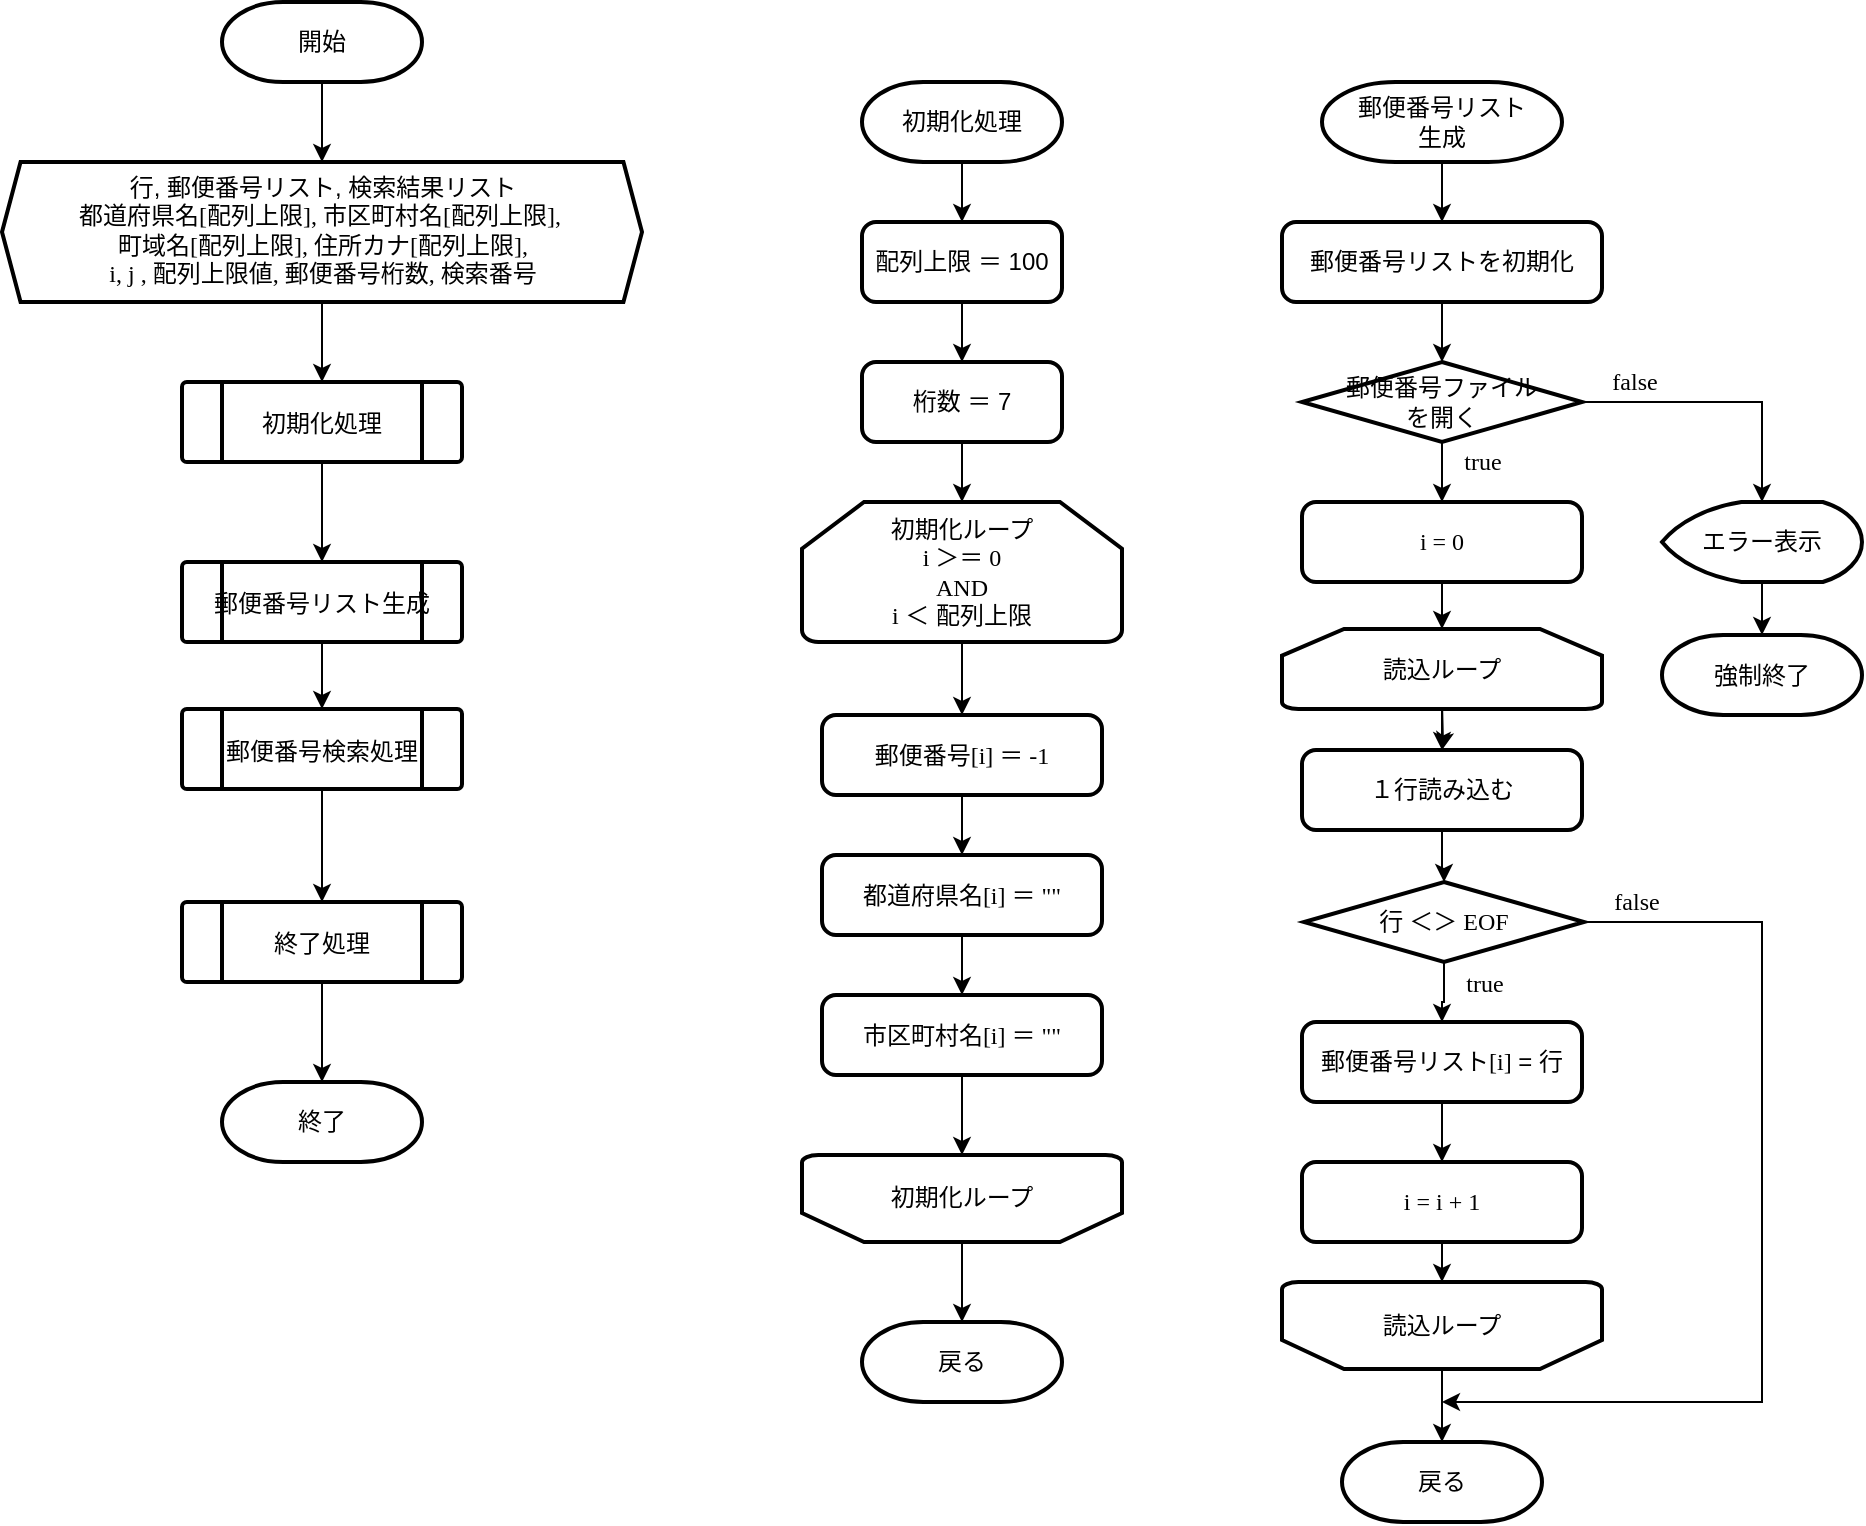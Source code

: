 <mxfile version="19.0.3" type="device" pages="4"><diagram name="42_findZIPcode_1：初期化処理" id="wftz3MLPcsyie2gzZg4W"><mxGraphModel dx="1422" dy="865" grid="1" gridSize="10" guides="1" tooltips="1" connect="1" arrows="1" fold="1" page="1" pageScale="1" pageWidth="1169" pageHeight="827" math="0" shadow="0"><root><mxCell id="nYht17d3G1vl--Vjp7cC-0"/><mxCell id="nYht17d3G1vl--Vjp7cC-1" parent="nYht17d3G1vl--Vjp7cC-0"/><mxCell id="nYht17d3G1vl--Vjp7cC-2" value="" style="edgeStyle=orthogonalEdgeStyle;rounded=0;orthogonalLoop=1;jettySize=auto;html=1;" parent="nYht17d3G1vl--Vjp7cC-1" source="nYht17d3G1vl--Vjp7cC-3" target="nYht17d3G1vl--Vjp7cC-5" edge="1"><mxGeometry relative="1" as="geometry"/></mxCell><mxCell id="nYht17d3G1vl--Vjp7cC-3" value="開始" style="strokeWidth=2;html=1;shape=mxgraph.flowchart.terminator;whiteSpace=wrap;" parent="nYht17d3G1vl--Vjp7cC-1" vertex="1"><mxGeometry x="190" y="40" width="100" height="40" as="geometry"/></mxCell><mxCell id="nYht17d3G1vl--Vjp7cC-4" value="" style="edgeStyle=orthogonalEdgeStyle;rounded=0;orthogonalLoop=1;jettySize=auto;html=1;fontFamily=Lucida Console;" parent="nYht17d3G1vl--Vjp7cC-1" source="nYht17d3G1vl--Vjp7cC-5" target="nYht17d3G1vl--Vjp7cC-7" edge="1"><mxGeometry relative="1" as="geometry"/></mxCell><mxCell id="nYht17d3G1vl--Vjp7cC-5" value="行, 郵便番号リスト, 検索結果リスト&lt;br&gt;都道府県名&lt;font face=&quot;Lucida Console&quot;&gt;[配列上限], 市区町村名[配列上限],&amp;nbsp;&lt;br&gt;&lt;/font&gt;町域名&lt;font face=&quot;Lucida Console&quot;&gt;[配列上限],&amp;nbsp;住所カナ[配列上限], &lt;br&gt;i, j , 配列上限値, 郵便番号桁数, 検索番号&lt;br&gt;&lt;br&gt;&lt;br&gt;&lt;/font&gt;" style="verticalLabelPosition=bottom;verticalAlign=top;html=1;shape=hexagon;perimeter=hexagonPerimeter2;arcSize=6;size=0.029;spacingTop=-71;strokeWidth=2;" parent="nYht17d3G1vl--Vjp7cC-1" vertex="1"><mxGeometry x="80" y="120" width="320" height="70" as="geometry"/></mxCell><mxCell id="nYht17d3G1vl--Vjp7cC-6" value="" style="edgeStyle=orthogonalEdgeStyle;rounded=0;orthogonalLoop=1;jettySize=auto;html=1;fontFamily=Lucida Console;" parent="nYht17d3G1vl--Vjp7cC-1" source="nYht17d3G1vl--Vjp7cC-7" target="nYht17d3G1vl--Vjp7cC-12" edge="1"><mxGeometry relative="1" as="geometry"/></mxCell><mxCell id="nYht17d3G1vl--Vjp7cC-7" value="初期化処理" style="verticalLabelPosition=bottom;verticalAlign=top;html=1;shape=process;whiteSpace=wrap;rounded=1;size=0.14;arcSize=6;spacingTop=-33;strokeWidth=2;" parent="nYht17d3G1vl--Vjp7cC-1" vertex="1"><mxGeometry x="170" y="230" width="140" height="40" as="geometry"/></mxCell><mxCell id="nYht17d3G1vl--Vjp7cC-8" value="終了" style="strokeWidth=2;html=1;shape=mxgraph.flowchart.terminator;whiteSpace=wrap;" parent="nYht17d3G1vl--Vjp7cC-1" vertex="1"><mxGeometry x="190" y="580" width="100" height="40" as="geometry"/></mxCell><mxCell id="nYht17d3G1vl--Vjp7cC-9" value="" style="edgeStyle=orthogonalEdgeStyle;rounded=0;orthogonalLoop=1;jettySize=auto;html=1;fontFamily=Lucida Console;" parent="nYht17d3G1vl--Vjp7cC-1" source="nYht17d3G1vl--Vjp7cC-10" target="nYht17d3G1vl--Vjp7cC-8" edge="1"><mxGeometry relative="1" as="geometry"/></mxCell><mxCell id="nYht17d3G1vl--Vjp7cC-10" value="終了処理" style="verticalLabelPosition=bottom;verticalAlign=top;html=1;shape=process;whiteSpace=wrap;rounded=1;size=0.14;arcSize=6;spacingTop=-33;strokeWidth=2;" parent="nYht17d3G1vl--Vjp7cC-1" vertex="1"><mxGeometry x="170" y="490" width="140" height="40" as="geometry"/></mxCell><mxCell id="nYht17d3G1vl--Vjp7cC-11" value="" style="edgeStyle=orthogonalEdgeStyle;rounded=0;orthogonalLoop=1;jettySize=auto;html=1;fontFamily=Lucida Console;" parent="nYht17d3G1vl--Vjp7cC-1" source="nYht17d3G1vl--Vjp7cC-12" target="nYht17d3G1vl--Vjp7cC-14" edge="1"><mxGeometry relative="1" as="geometry"/></mxCell><mxCell id="nYht17d3G1vl--Vjp7cC-12" value="郵便番号リスト生成" style="verticalLabelPosition=bottom;verticalAlign=top;html=1;shape=process;whiteSpace=wrap;rounded=1;size=0.14;arcSize=6;spacingTop=-33;strokeWidth=2;" parent="nYht17d3G1vl--Vjp7cC-1" vertex="1"><mxGeometry x="170" y="320" width="140" height="40" as="geometry"/></mxCell><mxCell id="nYht17d3G1vl--Vjp7cC-13" value="" style="edgeStyle=orthogonalEdgeStyle;rounded=0;orthogonalLoop=1;jettySize=auto;html=1;fontFamily=Lucida Console;" parent="nYht17d3G1vl--Vjp7cC-1" source="nYht17d3G1vl--Vjp7cC-14" target="nYht17d3G1vl--Vjp7cC-10" edge="1"><mxGeometry relative="1" as="geometry"/></mxCell><mxCell id="nYht17d3G1vl--Vjp7cC-14" value="郵便番号検索処理" style="verticalLabelPosition=bottom;verticalAlign=top;html=1;shape=process;whiteSpace=wrap;rounded=1;size=0.14;arcSize=6;spacingTop=-33;strokeWidth=2;" parent="nYht17d3G1vl--Vjp7cC-1" vertex="1"><mxGeometry x="170" y="393.5" width="140" height="40" as="geometry"/></mxCell><mxCell id="Pexp4Gh-9dJSqFI5uvu8-2" value="" style="edgeStyle=orthogonalEdgeStyle;rounded=0;orthogonalLoop=1;jettySize=auto;html=1;" parent="nYht17d3G1vl--Vjp7cC-1" source="TxTedbwQSmGaeot0Fv65-0" target="Pexp4Gh-9dJSqFI5uvu8-0" edge="1"><mxGeometry relative="1" as="geometry"/></mxCell><mxCell id="TxTedbwQSmGaeot0Fv65-0" value="初期化処理" style="strokeWidth=2;html=1;shape=mxgraph.flowchart.terminator;whiteSpace=wrap;" parent="nYht17d3G1vl--Vjp7cC-1" vertex="1"><mxGeometry x="510" y="80" width="100" height="40" as="geometry"/></mxCell><mxCell id="Pexp4Gh-9dJSqFI5uvu8-3" value="" style="edgeStyle=orthogonalEdgeStyle;rounded=0;orthogonalLoop=1;jettySize=auto;html=1;" parent="nYht17d3G1vl--Vjp7cC-1" source="Pexp4Gh-9dJSqFI5uvu8-0" target="Pexp4Gh-9dJSqFI5uvu8-1" edge="1"><mxGeometry relative="1" as="geometry"/></mxCell><mxCell id="Pexp4Gh-9dJSqFI5uvu8-0" value="配列上限 ＝ 100" style="rounded=1;whiteSpace=wrap;html=1;absoluteArcSize=1;arcSize=14;strokeWidth=2;" parent="nYht17d3G1vl--Vjp7cC-1" vertex="1"><mxGeometry x="510" y="150" width="100" height="40" as="geometry"/></mxCell><mxCell id="x5BFS3vo7xhx9tsNN2nV-8" value="" style="edgeStyle=orthogonalEdgeStyle;rounded=0;orthogonalLoop=1;jettySize=auto;html=1;fontFamily=Lucida Console;" parent="nYht17d3G1vl--Vjp7cC-1" source="Pexp4Gh-9dJSqFI5uvu8-1" target="TJw2mEfx-xlljEYMKOBB-0" edge="1"><mxGeometry relative="1" as="geometry"/></mxCell><mxCell id="Pexp4Gh-9dJSqFI5uvu8-1" value="桁数 ＝ 7" style="rounded=1;whiteSpace=wrap;html=1;absoluteArcSize=1;arcSize=14;strokeWidth=2;" parent="nYht17d3G1vl--Vjp7cC-1" vertex="1"><mxGeometry x="510" y="220" width="100" height="40" as="geometry"/></mxCell><mxCell id="x5BFS3vo7xhx9tsNN2nV-3" style="edgeStyle=orthogonalEdgeStyle;rounded=0;orthogonalLoop=1;jettySize=auto;html=1;entryX=0.5;entryY=0;entryDx=0;entryDy=0;fontFamily=Lucida Console;" parent="nYht17d3G1vl--Vjp7cC-1" source="TJw2mEfx-xlljEYMKOBB-0" target="TJw2mEfx-xlljEYMKOBB-3" edge="1"><mxGeometry relative="1" as="geometry"/></mxCell><mxCell id="TJw2mEfx-xlljEYMKOBB-0" value="&lt;span style=&quot;background-color: initial;&quot;&gt;初期化ループ&lt;br&gt;&lt;font face=&quot;Lucida Console&quot;&gt;i ＞＝ 0 &lt;br&gt;AND &lt;br&gt;i&lt;/font&gt; ＜ 配列上限&lt;br&gt;&lt;/span&gt;" style="strokeWidth=2;html=1;shape=mxgraph.flowchart.loop_limit;whiteSpace=wrap;" parent="nYht17d3G1vl--Vjp7cC-1" vertex="1"><mxGeometry x="480" y="290" width="160" height="70" as="geometry"/></mxCell><mxCell id="SfwQpNNGNqDENpgp6xl6-1" value="" style="edgeStyle=orthogonalEdgeStyle;rounded=0;orthogonalLoop=1;jettySize=auto;html=1;fontFamily=Lucida Console;" parent="nYht17d3G1vl--Vjp7cC-1" source="TJw2mEfx-xlljEYMKOBB-1" target="x5BFS3vo7xhx9tsNN2nV-9" edge="1"><mxGeometry relative="1" as="geometry"/></mxCell><mxCell id="TJw2mEfx-xlljEYMKOBB-1" value="&lt;span style=&quot;background-color: initial;&quot;&gt;初期化ループ&lt;br&gt;&lt;/span&gt;" style="strokeWidth=2;html=1;shape=mxgraph.flowchart.loop_limit;whiteSpace=wrap;flipV=1;" parent="nYht17d3G1vl--Vjp7cC-1" vertex="1"><mxGeometry x="480" y="616.5" width="160" height="43.5" as="geometry"/></mxCell><mxCell id="x5BFS3vo7xhx9tsNN2nV-5" style="edgeStyle=orthogonalEdgeStyle;rounded=0;orthogonalLoop=1;jettySize=auto;html=1;entryX=0.5;entryY=0;entryDx=0;entryDy=0;fontFamily=Lucida Console;" parent="nYht17d3G1vl--Vjp7cC-1" source="TJw2mEfx-xlljEYMKOBB-3" target="TJw2mEfx-xlljEYMKOBB-4" edge="1"><mxGeometry relative="1" as="geometry"/></mxCell><mxCell id="TJw2mEfx-xlljEYMKOBB-3" value="&lt;font face=&quot;Lucida Console&quot;&gt;郵便番号[i] ＝ -1&lt;/font&gt;" style="rounded=1;whiteSpace=wrap;html=1;absoluteArcSize=1;arcSize=14;strokeWidth=2;" parent="nYht17d3G1vl--Vjp7cC-1" vertex="1"><mxGeometry x="490" y="396.5" width="140" height="40" as="geometry"/></mxCell><mxCell id="x5BFS3vo7xhx9tsNN2nV-6" value="" style="edgeStyle=orthogonalEdgeStyle;rounded=0;orthogonalLoop=1;jettySize=auto;html=1;fontFamily=Lucida Console;" parent="nYht17d3G1vl--Vjp7cC-1" source="TJw2mEfx-xlljEYMKOBB-4" target="TJw2mEfx-xlljEYMKOBB-5" edge="1"><mxGeometry relative="1" as="geometry"/></mxCell><mxCell id="TJw2mEfx-xlljEYMKOBB-4" value="&lt;font face=&quot;Lucida Console&quot;&gt;都道府県名[i] ＝ &quot;&quot;&lt;/font&gt;" style="rounded=1;whiteSpace=wrap;html=1;absoluteArcSize=1;arcSize=14;strokeWidth=2;" parent="nYht17d3G1vl--Vjp7cC-1" vertex="1"><mxGeometry x="490" y="466.5" width="140" height="40" as="geometry"/></mxCell><mxCell id="x5BFS3vo7xhx9tsNN2nV-7" value="" style="edgeStyle=orthogonalEdgeStyle;rounded=0;orthogonalLoop=1;jettySize=auto;html=1;fontFamily=Lucida Console;" parent="nYht17d3G1vl--Vjp7cC-1" source="TJw2mEfx-xlljEYMKOBB-5" target="TJw2mEfx-xlljEYMKOBB-1" edge="1"><mxGeometry relative="1" as="geometry"/></mxCell><mxCell id="TJw2mEfx-xlljEYMKOBB-5" value="&lt;font face=&quot;Lucida Console&quot;&gt;市区町村名[i] ＝ &quot;&quot;&lt;/font&gt;" style="rounded=1;whiteSpace=wrap;html=1;absoluteArcSize=1;arcSize=14;strokeWidth=2;" parent="nYht17d3G1vl--Vjp7cC-1" vertex="1"><mxGeometry x="490" y="536.5" width="140" height="40" as="geometry"/></mxCell><mxCell id="x5BFS3vo7xhx9tsNN2nV-9" value="戻る" style="strokeWidth=2;html=1;shape=mxgraph.flowchart.terminator;whiteSpace=wrap;" parent="nYht17d3G1vl--Vjp7cC-1" vertex="1"><mxGeometry x="510" y="700" width="100" height="40" as="geometry"/></mxCell><mxCell id="x5BFS3vo7xhx9tsNN2nV-26" value="" style="edgeStyle=orthogonalEdgeStyle;rounded=0;orthogonalLoop=1;jettySize=auto;html=1;fontFamily=Lucida Console;" parent="nYht17d3G1vl--Vjp7cC-1" source="x5BFS3vo7xhx9tsNN2nV-10" target="x5BFS3vo7xhx9tsNN2nV-15" edge="1"><mxGeometry relative="1" as="geometry"/></mxCell><mxCell id="x5BFS3vo7xhx9tsNN2nV-10" value="郵便番号リスト&lt;br&gt;生成" style="strokeWidth=2;html=1;shape=mxgraph.flowchart.terminator;whiteSpace=wrap;" parent="nYht17d3G1vl--Vjp7cC-1" vertex="1"><mxGeometry x="740" y="80" width="120" height="40" as="geometry"/></mxCell><mxCell id="x5BFS3vo7xhx9tsNN2nV-40" style="edgeStyle=orthogonalEdgeStyle;rounded=0;orthogonalLoop=1;jettySize=auto;html=1;entryX=0.5;entryY=0;entryDx=0;entryDy=0;fontFamily=Lucida Console;" parent="nYht17d3G1vl--Vjp7cC-1" source="x5BFS3vo7xhx9tsNN2nV-11" target="x5BFS3vo7xhx9tsNN2nV-36" edge="1"><mxGeometry relative="1" as="geometry"/></mxCell><mxCell id="uNgcrFiL-o_p6SmF7bzE-2" style="edgeStyle=orthogonalEdgeStyle;rounded=0;orthogonalLoop=1;jettySize=auto;html=1;entryX=0.5;entryY=0;entryDx=0;entryDy=0;entryPerimeter=0;fontFamily=Lucida Console;" parent="nYht17d3G1vl--Vjp7cC-1" source="x5BFS3vo7xhx9tsNN2nV-11" target="uNgcrFiL-o_p6SmF7bzE-0" edge="1"><mxGeometry relative="1" as="geometry"/></mxCell><mxCell id="x5BFS3vo7xhx9tsNN2nV-11" value="郵便番号ファイル&lt;br&gt;を開く" style="strokeWidth=2;html=1;shape=mxgraph.flowchart.decision;whiteSpace=wrap;fontFamily=Lucida Console;" parent="nYht17d3G1vl--Vjp7cC-1" vertex="1"><mxGeometry x="730" y="220" width="140" height="40" as="geometry"/></mxCell><mxCell id="x5BFS3vo7xhx9tsNN2nV-28" value="" style="edgeStyle=orthogonalEdgeStyle;rounded=0;orthogonalLoop=1;jettySize=auto;html=1;fontFamily=Lucida Console;" parent="nYht17d3G1vl--Vjp7cC-1" target="x5BFS3vo7xhx9tsNN2nV-27" edge="1"><mxGeometry relative="1" as="geometry"><mxPoint x="800" y="390" as="sourcePoint"/></mxGeometry></mxCell><mxCell id="wLlxrDAbEGh_JXbmMbVB-2" value="" style="edgeStyle=orthogonalEdgeStyle;rounded=0;orthogonalLoop=1;jettySize=auto;html=1;fontFamily=Lucida Console;" parent="nYht17d3G1vl--Vjp7cC-1" source="x5BFS3vo7xhx9tsNN2nV-13" target="x5BFS3vo7xhx9tsNN2nV-27" edge="1"><mxGeometry relative="1" as="geometry"/></mxCell><mxCell id="x5BFS3vo7xhx9tsNN2nV-13" value="&lt;span style=&quot;background-color: initial;&quot;&gt;読込ループ&lt;br&gt;&lt;/span&gt;" style="strokeWidth=2;html=1;shape=mxgraph.flowchart.loop_limit;whiteSpace=wrap;" parent="nYht17d3G1vl--Vjp7cC-1" vertex="1"><mxGeometry x="720" y="353.5" width="160" height="40" as="geometry"/></mxCell><mxCell id="wLlxrDAbEGh_JXbmMbVB-7" style="edgeStyle=orthogonalEdgeStyle;rounded=0;orthogonalLoop=1;jettySize=auto;html=1;entryX=0.5;entryY=0;entryDx=0;entryDy=0;entryPerimeter=0;fontFamily=Lucida Console;" parent="nYht17d3G1vl--Vjp7cC-1" source="x5BFS3vo7xhx9tsNN2nV-14" target="wLlxrDAbEGh_JXbmMbVB-4" edge="1"><mxGeometry relative="1" as="geometry"/></mxCell><mxCell id="x5BFS3vo7xhx9tsNN2nV-14" value="&lt;span style=&quot;background-color: initial;&quot;&gt;読込ループ&lt;br&gt;&lt;/span&gt;" style="strokeWidth=2;html=1;shape=mxgraph.flowchart.loop_limit;whiteSpace=wrap;flipV=1;" parent="nYht17d3G1vl--Vjp7cC-1" vertex="1"><mxGeometry x="720" y="680" width="160" height="43.5" as="geometry"/></mxCell><mxCell id="x5BFS3vo7xhx9tsNN2nV-25" style="edgeStyle=orthogonalEdgeStyle;rounded=0;orthogonalLoop=1;jettySize=auto;html=1;entryX=0.5;entryY=0;entryDx=0;entryDy=0;entryPerimeter=0;fontFamily=Lucida Console;" parent="nYht17d3G1vl--Vjp7cC-1" source="x5BFS3vo7xhx9tsNN2nV-15" target="x5BFS3vo7xhx9tsNN2nV-11" edge="1"><mxGeometry relative="1" as="geometry"/></mxCell><mxCell id="x5BFS3vo7xhx9tsNN2nV-15" value="郵便番号リストを初期化" style="rounded=1;whiteSpace=wrap;html=1;absoluteArcSize=1;arcSize=14;strokeWidth=2;" parent="nYht17d3G1vl--Vjp7cC-1" vertex="1"><mxGeometry x="720" y="150" width="160" height="40" as="geometry"/></mxCell><mxCell id="x5BFS3vo7xhx9tsNN2nV-34" value="" style="edgeStyle=orthogonalEdgeStyle;rounded=0;orthogonalLoop=1;jettySize=auto;html=1;fontFamily=Lucida Console;" parent="nYht17d3G1vl--Vjp7cC-1" source="x5BFS3vo7xhx9tsNN2nV-20" target="x5BFS3vo7xhx9tsNN2nV-33" edge="1"><mxGeometry relative="1" as="geometry"/></mxCell><mxCell id="SfwQpNNGNqDENpgp6xl6-3" style="edgeStyle=orthogonalEdgeStyle;rounded=0;orthogonalLoop=1;jettySize=auto;html=1;fontFamily=Lucida Console;exitX=1;exitY=0.5;exitDx=0;exitDy=0;exitPerimeter=0;" parent="nYht17d3G1vl--Vjp7cC-1" source="x5BFS3vo7xhx9tsNN2nV-20" edge="1"><mxGeometry relative="1" as="geometry"><mxPoint x="800" y="740" as="targetPoint"/><Array as="points"><mxPoint x="960" y="500"/><mxPoint x="960" y="740"/></Array></mxGeometry></mxCell><mxCell id="x5BFS3vo7xhx9tsNN2nV-20" value="行 ＜＞ EOF" style="strokeWidth=2;html=1;shape=mxgraph.flowchart.decision;whiteSpace=wrap;fontFamily=Lucida Console;" parent="nYht17d3G1vl--Vjp7cC-1" vertex="1"><mxGeometry x="731" y="480" width="140" height="40" as="geometry"/></mxCell><mxCell id="x5BFS3vo7xhx9tsNN2nV-32" value="" style="edgeStyle=orthogonalEdgeStyle;rounded=0;orthogonalLoop=1;jettySize=auto;html=1;fontFamily=Lucida Console;" parent="nYht17d3G1vl--Vjp7cC-1" source="x5BFS3vo7xhx9tsNN2nV-27" target="x5BFS3vo7xhx9tsNN2nV-20" edge="1"><mxGeometry relative="1" as="geometry"/></mxCell><mxCell id="x5BFS3vo7xhx9tsNN2nV-27" value="１行読み込む" style="rounded=1;whiteSpace=wrap;html=1;absoluteArcSize=1;arcSize=14;strokeWidth=2;" parent="nYht17d3G1vl--Vjp7cC-1" vertex="1"><mxGeometry x="730" y="414" width="140" height="40" as="geometry"/></mxCell><mxCell id="x5BFS3vo7xhx9tsNN2nV-38" value="" style="edgeStyle=orthogonalEdgeStyle;rounded=0;orthogonalLoop=1;jettySize=auto;html=1;fontFamily=Lucida Console;" parent="nYht17d3G1vl--Vjp7cC-1" source="x5BFS3vo7xhx9tsNN2nV-33" target="x5BFS3vo7xhx9tsNN2nV-37" edge="1"><mxGeometry relative="1" as="geometry"/></mxCell><mxCell id="x5BFS3vo7xhx9tsNN2nV-33" value="郵便番号リスト&lt;font face=&quot;Lucida Console&quot;&gt;[i]&lt;/font&gt; = 行" style="rounded=1;whiteSpace=wrap;html=1;absoluteArcSize=1;arcSize=14;strokeWidth=2;" parent="nYht17d3G1vl--Vjp7cC-1" vertex="1"><mxGeometry x="730" y="550" width="140" height="40" as="geometry"/></mxCell><mxCell id="wLlxrDAbEGh_JXbmMbVB-3" style="edgeStyle=orthogonalEdgeStyle;rounded=0;orthogonalLoop=1;jettySize=auto;html=1;fontFamily=Lucida Console;" parent="nYht17d3G1vl--Vjp7cC-1" source="x5BFS3vo7xhx9tsNN2nV-36" target="x5BFS3vo7xhx9tsNN2nV-13" edge="1"><mxGeometry relative="1" as="geometry"/></mxCell><mxCell id="x5BFS3vo7xhx9tsNN2nV-36" value="&lt;font face=&quot;Lucida Console&quot;&gt;i&amp;nbsp;= 0&lt;/font&gt;" style="rounded=1;whiteSpace=wrap;html=1;absoluteArcSize=1;arcSize=14;strokeWidth=2;" parent="nYht17d3G1vl--Vjp7cC-1" vertex="1"><mxGeometry x="730" y="290" width="140" height="40" as="geometry"/></mxCell><mxCell id="x5BFS3vo7xhx9tsNN2nV-43" value="" style="edgeStyle=orthogonalEdgeStyle;rounded=0;orthogonalLoop=1;jettySize=auto;html=1;fontFamily=Lucida Console;" parent="nYht17d3G1vl--Vjp7cC-1" source="x5BFS3vo7xhx9tsNN2nV-37" target="x5BFS3vo7xhx9tsNN2nV-14" edge="1"><mxGeometry relative="1" as="geometry"/></mxCell><mxCell id="x5BFS3vo7xhx9tsNN2nV-37" value="&lt;font face=&quot;Lucida Console&quot;&gt;i&amp;nbsp;= i + 1&lt;/font&gt;" style="rounded=1;whiteSpace=wrap;html=1;absoluteArcSize=1;arcSize=14;strokeWidth=2;" parent="nYht17d3G1vl--Vjp7cC-1" vertex="1"><mxGeometry x="730" y="620" width="140" height="40" as="geometry"/></mxCell><mxCell id="wLlxrDAbEGh_JXbmMbVB-0" value="true" style="text;html=1;align=center;verticalAlign=middle;resizable=0;points=[];autosize=1;strokeColor=none;fillColor=none;fontFamily=Lucida Console;" parent="nYht17d3G1vl--Vjp7cC-1" vertex="1"><mxGeometry x="800" y="260" width="40" height="20" as="geometry"/></mxCell><mxCell id="wLlxrDAbEGh_JXbmMbVB-1" value="false" style="text;html=1;align=center;verticalAlign=middle;resizable=0;points=[];autosize=1;strokeColor=none;fillColor=none;fontFamily=Lucida Console;" parent="nYht17d3G1vl--Vjp7cC-1" vertex="1"><mxGeometry x="871" y="220" width="50" height="20" as="geometry"/></mxCell><mxCell id="wLlxrDAbEGh_JXbmMbVB-4" value="戻る" style="strokeWidth=2;html=1;shape=mxgraph.flowchart.terminator;whiteSpace=wrap;" parent="nYht17d3G1vl--Vjp7cC-1" vertex="1"><mxGeometry x="750" y="760" width="100" height="40" as="geometry"/></mxCell><mxCell id="wLlxrDAbEGh_JXbmMbVB-8" value="強制終了" style="strokeWidth=2;html=1;shape=mxgraph.flowchart.terminator;whiteSpace=wrap;" parent="nYht17d3G1vl--Vjp7cC-1" vertex="1"><mxGeometry x="910" y="356.5" width="100" height="40" as="geometry"/></mxCell><mxCell id="uNgcrFiL-o_p6SmF7bzE-1" value="" style="edgeStyle=orthogonalEdgeStyle;rounded=0;orthogonalLoop=1;jettySize=auto;html=1;fontFamily=Lucida Console;" parent="nYht17d3G1vl--Vjp7cC-1" source="uNgcrFiL-o_p6SmF7bzE-0" target="wLlxrDAbEGh_JXbmMbVB-8" edge="1"><mxGeometry relative="1" as="geometry"/></mxCell><mxCell id="uNgcrFiL-o_p6SmF7bzE-0" value="エラー表示" style="strokeWidth=2;html=1;shape=mxgraph.flowchart.display;whiteSpace=wrap;fontFamily=Lucida Console;" parent="nYht17d3G1vl--Vjp7cC-1" vertex="1"><mxGeometry x="910" y="290" width="100" height="40" as="geometry"/></mxCell><mxCell id="SfwQpNNGNqDENpgp6xl6-2" value="true" style="text;html=1;align=center;verticalAlign=middle;resizable=0;points=[];autosize=1;strokeColor=none;fillColor=none;fontFamily=Lucida Console;" parent="nYht17d3G1vl--Vjp7cC-1" vertex="1"><mxGeometry x="801" y="520.5" width="40" height="20" as="geometry"/></mxCell><mxCell id="SfwQpNNGNqDENpgp6xl6-4" value="false" style="text;html=1;align=center;verticalAlign=middle;resizable=0;points=[];autosize=1;strokeColor=none;fillColor=none;fontFamily=Lucida Console;" parent="nYht17d3G1vl--Vjp7cC-1" vertex="1"><mxGeometry x="872" y="480" width="50" height="20" as="geometry"/></mxCell></root></mxGraphModel></diagram><diagram name="42_findZIPcode_2：郵便番号リスト生成処理" id="wNEMXxmrp2Cjt9nR7u20"><mxGraphModel dx="1422" dy="865" grid="1" gridSize="10" guides="1" tooltips="1" connect="1" arrows="1" fold="1" page="1" pageScale="1" pageWidth="1169" pageHeight="827" math="0" shadow="0"><root><mxCell id="bz3FAF_H1Yl4sTPEp1Ab-0"/><mxCell id="bz3FAF_H1Yl4sTPEp1Ab-1" parent="bz3FAF_H1Yl4sTPEp1Ab-0"/><mxCell id="bz3FAF_H1Yl4sTPEp1Ab-2" value="" style="edgeStyle=orthogonalEdgeStyle;rounded=0;orthogonalLoop=1;jettySize=auto;html=1;" parent="bz3FAF_H1Yl4sTPEp1Ab-1" source="bz3FAF_H1Yl4sTPEp1Ab-3" target="bz3FAF_H1Yl4sTPEp1Ab-5" edge="1"><mxGeometry relative="1" as="geometry"/></mxCell><mxCell id="bz3FAF_H1Yl4sTPEp1Ab-3" value="開始" style="strokeWidth=2;html=1;shape=mxgraph.flowchart.terminator;whiteSpace=wrap;" parent="bz3FAF_H1Yl4sTPEp1Ab-1" vertex="1"><mxGeometry x="190" y="40" width="100" height="40" as="geometry"/></mxCell><mxCell id="bz3FAF_H1Yl4sTPEp1Ab-4" value="" style="edgeStyle=orthogonalEdgeStyle;rounded=0;orthogonalLoop=1;jettySize=auto;html=1;fontFamily=Lucida Console;" parent="bz3FAF_H1Yl4sTPEp1Ab-1" source="bz3FAF_H1Yl4sTPEp1Ab-5" target="bz3FAF_H1Yl4sTPEp1Ab-7" edge="1"><mxGeometry relative="1" as="geometry"/></mxCell><mxCell id="bz3FAF_H1Yl4sTPEp1Ab-5" value="行, 郵便番号リスト, 検索結果リスト&lt;br&gt;都道府県名&lt;font face=&quot;Lucida Console&quot;&gt;[配列上限], 市区町村名[配列上限],&amp;nbsp;&lt;br&gt;&lt;/font&gt;町域名&lt;font face=&quot;Lucida Console&quot;&gt;[配列上限],&amp;nbsp;住所カナ[配列上限], &lt;br&gt;i, j, 配列上限値, 郵便番号桁数, 検索番号&lt;br&gt;&lt;br&gt;&lt;br&gt;&lt;/font&gt;" style="verticalLabelPosition=bottom;verticalAlign=top;html=1;shape=hexagon;perimeter=hexagonPerimeter2;arcSize=6;size=0.029;spacingTop=-71;strokeWidth=2;" parent="bz3FAF_H1Yl4sTPEp1Ab-1" vertex="1"><mxGeometry x="80" y="120" width="320" height="70" as="geometry"/></mxCell><mxCell id="bz3FAF_H1Yl4sTPEp1Ab-6" value="" style="edgeStyle=orthogonalEdgeStyle;rounded=0;orthogonalLoop=1;jettySize=auto;html=1;fontFamily=Lucida Console;" parent="bz3FAF_H1Yl4sTPEp1Ab-1" source="bz3FAF_H1Yl4sTPEp1Ab-7" target="bz3FAF_H1Yl4sTPEp1Ab-12" edge="1"><mxGeometry relative="1" as="geometry"/></mxCell><mxCell id="bz3FAF_H1Yl4sTPEp1Ab-7" value="初期化処理" style="verticalLabelPosition=bottom;verticalAlign=top;html=1;shape=process;whiteSpace=wrap;rounded=1;size=0.14;arcSize=6;spacingTop=-33;strokeWidth=2;" parent="bz3FAF_H1Yl4sTPEp1Ab-1" vertex="1"><mxGeometry x="170" y="230" width="140" height="40" as="geometry"/></mxCell><mxCell id="bz3FAF_H1Yl4sTPEp1Ab-8" value="終了" style="strokeWidth=2;html=1;shape=mxgraph.flowchart.terminator;whiteSpace=wrap;" parent="bz3FAF_H1Yl4sTPEp1Ab-1" vertex="1"><mxGeometry x="190" y="580" width="100" height="40" as="geometry"/></mxCell><mxCell id="bz3FAF_H1Yl4sTPEp1Ab-9" value="" style="edgeStyle=orthogonalEdgeStyle;rounded=0;orthogonalLoop=1;jettySize=auto;html=1;fontFamily=Lucida Console;" parent="bz3FAF_H1Yl4sTPEp1Ab-1" source="bz3FAF_H1Yl4sTPEp1Ab-10" target="bz3FAF_H1Yl4sTPEp1Ab-8" edge="1"><mxGeometry relative="1" as="geometry"/></mxCell><mxCell id="bz3FAF_H1Yl4sTPEp1Ab-10" value="終了処理" style="verticalLabelPosition=bottom;verticalAlign=top;html=1;shape=process;whiteSpace=wrap;rounded=1;size=0.14;arcSize=6;spacingTop=-33;strokeWidth=2;" parent="bz3FAF_H1Yl4sTPEp1Ab-1" vertex="1"><mxGeometry x="170" y="490" width="140" height="40" as="geometry"/></mxCell><mxCell id="bz3FAF_H1Yl4sTPEp1Ab-11" value="" style="edgeStyle=orthogonalEdgeStyle;rounded=0;orthogonalLoop=1;jettySize=auto;html=1;fontFamily=Lucida Console;" parent="bz3FAF_H1Yl4sTPEp1Ab-1" source="bz3FAF_H1Yl4sTPEp1Ab-12" target="bz3FAF_H1Yl4sTPEp1Ab-14" edge="1"><mxGeometry relative="1" as="geometry"/></mxCell><mxCell id="bz3FAF_H1Yl4sTPEp1Ab-12" value="郵便番号リスト生成" style="verticalLabelPosition=bottom;verticalAlign=top;html=1;shape=process;whiteSpace=wrap;rounded=1;size=0.14;arcSize=6;spacingTop=-33;strokeWidth=2;" parent="bz3FAF_H1Yl4sTPEp1Ab-1" vertex="1"><mxGeometry x="170" y="320" width="140" height="40" as="geometry"/></mxCell><mxCell id="bz3FAF_H1Yl4sTPEp1Ab-13" value="" style="edgeStyle=orthogonalEdgeStyle;rounded=0;orthogonalLoop=1;jettySize=auto;html=1;fontFamily=Lucida Console;" parent="bz3FAF_H1Yl4sTPEp1Ab-1" source="bz3FAF_H1Yl4sTPEp1Ab-14" target="bz3FAF_H1Yl4sTPEp1Ab-10" edge="1"><mxGeometry relative="1" as="geometry"/></mxCell><mxCell id="bz3FAF_H1Yl4sTPEp1Ab-14" value="郵便番号検索処理" style="verticalLabelPosition=bottom;verticalAlign=top;html=1;shape=process;whiteSpace=wrap;rounded=1;size=0.14;arcSize=6;spacingTop=-33;strokeWidth=2;" parent="bz3FAF_H1Yl4sTPEp1Ab-1" vertex="1"><mxGeometry x="170" y="400" width="140" height="40" as="geometry"/></mxCell><mxCell id="jH5lSr_I_XOSapb7LkNV-8" style="edgeStyle=orthogonalEdgeStyle;rounded=0;orthogonalLoop=1;jettySize=auto;html=1;entryX=0.5;entryY=0;entryDx=0;entryDy=0;fontFamily=Lucida Console;" parent="bz3FAF_H1Yl4sTPEp1Ab-1" source="6XgvgWoR8esl1FwRM0bK-0" target="jH5lSr_I_XOSapb7LkNV-7" edge="1"><mxGeometry relative="1" as="geometry"/></mxCell><mxCell id="6XgvgWoR8esl1FwRM0bK-0" value="郵便番号検索処理" style="strokeWidth=2;html=1;shape=mxgraph.flowchart.terminator;whiteSpace=wrap;" parent="bz3FAF_H1Yl4sTPEp1Ab-1" vertex="1"><mxGeometry x="500" y="40" width="120" height="40" as="geometry"/></mxCell><mxCell id="jH5lSr_I_XOSapb7LkNV-11" style="edgeStyle=orthogonalEdgeStyle;rounded=0;orthogonalLoop=1;jettySize=auto;html=1;entryX=0.5;entryY=0;entryDx=0;entryDy=0;entryPerimeter=0;fontFamily=Lucida Console;" parent="bz3FAF_H1Yl4sTPEp1Ab-1" source="R_ewn1TSIi2ZogCb_v5j-0" target="SjNCx-tqBM2M5kGxQzWN-0" edge="1"><mxGeometry relative="1" as="geometry"/></mxCell><mxCell id="R_ewn1TSIi2ZogCb_v5j-0" value="&lt;span style=&quot;background-color: initial;&quot;&gt;検索番号入力ループ&lt;br&gt;&lt;font face=&quot;Lucida Console&quot;&gt;i ＜ 配列上限&lt;/font&gt;&lt;br&gt;&lt;/span&gt;" style="strokeWidth=2;html=1;shape=mxgraph.flowchart.loop_limit;whiteSpace=wrap;" parent="bz3FAF_H1Yl4sTPEp1Ab-1" vertex="1"><mxGeometry x="480" y="180" width="160" height="40" as="geometry"/></mxCell><mxCell id="jH5lSr_I_XOSapb7LkNV-12" style="edgeStyle=orthogonalEdgeStyle;rounded=0;orthogonalLoop=1;jettySize=auto;html=1;entryX=0.5;entryY=0;entryDx=0;entryDy=0;entryPerimeter=0;fontFamily=Lucida Console;" parent="bz3FAF_H1Yl4sTPEp1Ab-1" source="R_ewn1TSIi2ZogCb_v5j-1" target="I2bSvPA-aEEp2JtNqkRv-11" edge="1"><mxGeometry relative="1" as="geometry"/></mxCell><mxCell id="R_ewn1TSIi2ZogCb_v5j-1" value="&lt;span style=&quot;background-color: initial;&quot;&gt;検索番号入力ループ&lt;br&gt;&lt;/span&gt;" style="strokeWidth=2;html=1;shape=mxgraph.flowchart.loop_limit;whiteSpace=wrap;flipV=1;" parent="bz3FAF_H1Yl4sTPEp1Ab-1" vertex="1"><mxGeometry x="480" y="690" width="160" height="40" as="geometry"/></mxCell><mxCell id="IwTCz9YEygfOLL7GzgDJ-1" value="" style="edgeStyle=orthogonalEdgeStyle;rounded=0;orthogonalLoop=1;jettySize=auto;html=1;fontFamily=Lucida Console;" parent="bz3FAF_H1Yl4sTPEp1Ab-1" source="SjNCx-tqBM2M5kGxQzWN-0" target="IwTCz9YEygfOLL7GzgDJ-0" edge="1"><mxGeometry relative="1" as="geometry"/></mxCell><mxCell id="SjNCx-tqBM2M5kGxQzWN-0" value="郵便番号（7桁）？：" style="strokeWidth=2;html=1;shape=mxgraph.flowchart.display;whiteSpace=wrap;fontFamily=Lucida Console;" parent="bz3FAF_H1Yl4sTPEp1Ab-1" vertex="1"><mxGeometry x="490" y="250" width="140" height="40" as="geometry"/></mxCell><mxCell id="I2bSvPA-aEEp2JtNqkRv-3" value="" style="edgeStyle=orthogonalEdgeStyle;rounded=0;orthogonalLoop=1;jettySize=auto;html=1;fontFamily=Lucida Console;" parent="bz3FAF_H1Yl4sTPEp1Ab-1" source="IwTCz9YEygfOLL7GzgDJ-0" target="I2bSvPA-aEEp2JtNqkRv-0" edge="1"><mxGeometry relative="1" as="geometry"/></mxCell><mxCell id="IwTCz9YEygfOLL7GzgDJ-0" value="検索番号" style="html=1;strokeWidth=2;shape=manualInput;whiteSpace=wrap;rounded=1;size=13;arcSize=8;fontFamily=Lucida Console;spacingTop=11;" parent="bz3FAF_H1Yl4sTPEp1Ab-1" vertex="1"><mxGeometry x="510" y="320" width="100" height="40" as="geometry"/></mxCell><mxCell id="I2bSvPA-aEEp2JtNqkRv-5" value="" style="edgeStyle=orthogonalEdgeStyle;rounded=0;orthogonalLoop=1;jettySize=auto;html=1;fontFamily=Lucida Console;" parent="bz3FAF_H1Yl4sTPEp1Ab-1" source="I2bSvPA-aEEp2JtNqkRv-0" target="I2bSvPA-aEEp2JtNqkRv-4" edge="1"><mxGeometry relative="1" as="geometry"/></mxCell><mxCell id="jH5lSr_I_XOSapb7LkNV-18" style="edgeStyle=orthogonalEdgeStyle;rounded=0;orthogonalLoop=1;jettySize=auto;html=1;fontFamily=Lucida Console;exitX=1;exitY=0.5;exitDx=0;exitDy=0;exitPerimeter=0;" parent="bz3FAF_H1Yl4sTPEp1Ab-1" source="I2bSvPA-aEEp2JtNqkRv-0" edge="1"><mxGeometry relative="1" as="geometry"><mxPoint x="560" y="750" as="targetPoint"/><Array as="points"><mxPoint x="720" y="410"/><mxPoint x="720" y="750"/></Array></mxGeometry></mxCell><mxCell id="I2bSvPA-aEEp2JtNqkRv-0" value="検索番号 ＝ 0" style="strokeWidth=2;html=1;shape=mxgraph.flowchart.decision;whiteSpace=wrap;fontFamily=Lucida Console;" parent="bz3FAF_H1Yl4sTPEp1Ab-1" vertex="1"><mxGeometry x="490" y="390" width="140" height="40" as="geometry"/></mxCell><mxCell id="I2bSvPA-aEEp2JtNqkRv-1" value="true" style="text;html=1;align=center;verticalAlign=middle;resizable=0;points=[];autosize=1;strokeColor=none;fillColor=none;fontFamily=Lucida Console;" parent="bz3FAF_H1Yl4sTPEp1Ab-1" vertex="1"><mxGeometry x="560" y="502" width="40" height="20" as="geometry"/></mxCell><mxCell id="I2bSvPA-aEEp2JtNqkRv-2" value="false" style="text;html=1;align=center;verticalAlign=middle;resizable=0;points=[];autosize=1;strokeColor=none;fillColor=none;fontFamily=Lucida Console;" parent="bz3FAF_H1Yl4sTPEp1Ab-1" vertex="1"><mxGeometry x="629" y="460" width="50" height="20" as="geometry"/></mxCell><mxCell id="I2bSvPA-aEEp2JtNqkRv-8" value="" style="edgeStyle=orthogonalEdgeStyle;rounded=0;orthogonalLoop=1;jettySize=auto;html=1;fontFamily=Lucida Console;" parent="bz3FAF_H1Yl4sTPEp1Ab-1" source="I2bSvPA-aEEp2JtNqkRv-4" target="I2bSvPA-aEEp2JtNqkRv-7" edge="1"><mxGeometry relative="1" as="geometry"/></mxCell><mxCell id="jH5lSr_I_XOSapb7LkNV-16" style="edgeStyle=orthogonalEdgeStyle;rounded=0;orthogonalLoop=1;jettySize=auto;html=1;fontFamily=Lucida Console;exitX=1;exitY=0.5;exitDx=0;exitDy=0;exitPerimeter=0;" parent="bz3FAF_H1Yl4sTPEp1Ab-1" source="I2bSvPA-aEEp2JtNqkRv-4" edge="1"><mxGeometry relative="1" as="geometry"><mxPoint x="560" y="670" as="targetPoint"/><Array as="points"><mxPoint x="680" y="480"/><mxPoint x="680" y="670"/></Array></mxGeometry></mxCell><mxCell id="I2bSvPA-aEEp2JtNqkRv-4" value="検索番号 ＜ 0&lt;br&gt;OR&lt;br&gt;検索番号桁数 ＜＞ 桁数" style="strokeWidth=2;html=1;shape=mxgraph.flowchart.decision;whiteSpace=wrap;fontFamily=Lucida Console;" parent="bz3FAF_H1Yl4sTPEp1Ab-1" vertex="1"><mxGeometry x="490" y="460" width="140" height="40" as="geometry"/></mxCell><mxCell id="jH5lSr_I_XOSapb7LkNV-1" value="" style="edgeStyle=orthogonalEdgeStyle;rounded=0;orthogonalLoop=1;jettySize=auto;html=1;fontFamily=Lucida Console;" parent="bz3FAF_H1Yl4sTPEp1Ab-1" source="I2bSvPA-aEEp2JtNqkRv-7" target="jH5lSr_I_XOSapb7LkNV-0" edge="1"><mxGeometry relative="1" as="geometry"/></mxCell><mxCell id="I2bSvPA-aEEp2JtNqkRv-7" value="照合処理" style="verticalLabelPosition=bottom;verticalAlign=top;html=1;shape=process;whiteSpace=wrap;rounded=1;size=0.14;arcSize=6;spacingTop=-33;strokeWidth=2;" parent="bz3FAF_H1Yl4sTPEp1Ab-1" vertex="1"><mxGeometry x="490" y="540" width="140" height="40" as="geometry"/></mxCell><mxCell id="I2bSvPA-aEEp2JtNqkRv-9" value="true" style="text;html=1;align=center;verticalAlign=middle;resizable=0;points=[];autosize=1;strokeColor=none;fillColor=none;fontFamily=Lucida Console;" parent="bz3FAF_H1Yl4sTPEp1Ab-1" vertex="1"><mxGeometry x="560" y="430.5" width="40" height="20" as="geometry"/></mxCell><mxCell id="I2bSvPA-aEEp2JtNqkRv-10" value="false" style="text;html=1;align=center;verticalAlign=middle;resizable=0;points=[];autosize=1;strokeColor=none;fillColor=none;fontFamily=Lucida Console;" parent="bz3FAF_H1Yl4sTPEp1Ab-1" vertex="1"><mxGeometry x="630" y="390" width="50" height="20" as="geometry"/></mxCell><mxCell id="I2bSvPA-aEEp2JtNqkRv-11" value="戻る" style="strokeWidth=2;html=1;shape=mxgraph.flowchart.terminator;whiteSpace=wrap;" parent="bz3FAF_H1Yl4sTPEp1Ab-1" vertex="1"><mxGeometry x="510" y="770" width="100" height="40" as="geometry"/></mxCell><mxCell id="jH5lSr_I_XOSapb7LkNV-15" style="edgeStyle=orthogonalEdgeStyle;rounded=0;orthogonalLoop=1;jettySize=auto;html=1;entryX=0.5;entryY=1;entryDx=0;entryDy=0;entryPerimeter=0;fontFamily=Lucida Console;" parent="bz3FAF_H1Yl4sTPEp1Ab-1" source="jH5lSr_I_XOSapb7LkNV-0" target="R_ewn1TSIi2ZogCb_v5j-1" edge="1"><mxGeometry relative="1" as="geometry"/></mxCell><mxCell id="jH5lSr_I_XOSapb7LkNV-0" value="&lt;font face=&quot;Lucida Console&quot;&gt;i&amp;nbsp;= i + 1&lt;/font&gt;" style="rounded=1;whiteSpace=wrap;html=1;absoluteArcSize=1;arcSize=14;strokeWidth=2;" parent="bz3FAF_H1Yl4sTPEp1Ab-1" vertex="1"><mxGeometry x="490" y="610" width="140" height="40" as="geometry"/></mxCell><mxCell id="jH5lSr_I_XOSapb7LkNV-9" style="edgeStyle=orthogonalEdgeStyle;rounded=0;orthogonalLoop=1;jettySize=auto;html=1;entryX=0.5;entryY=0;entryDx=0;entryDy=0;entryPerimeter=0;fontFamily=Lucida Console;" parent="bz3FAF_H1Yl4sTPEp1Ab-1" source="jH5lSr_I_XOSapb7LkNV-7" target="R_ewn1TSIi2ZogCb_v5j-0" edge="1"><mxGeometry relative="1" as="geometry"/></mxCell><mxCell id="jH5lSr_I_XOSapb7LkNV-7" value="&lt;font face=&quot;Lucida Console&quot;&gt;i&amp;nbsp;= 0&lt;/font&gt;" style="rounded=1;whiteSpace=wrap;html=1;absoluteArcSize=1;arcSize=14;strokeWidth=2;" parent="bz3FAF_H1Yl4sTPEp1Ab-1" vertex="1"><mxGeometry x="490" y="110" width="140" height="40" as="geometry"/></mxCell><mxCell id="k7fj8Lwj6Ruf8F6JR6es-3" style="edgeStyle=orthogonalEdgeStyle;rounded=0;orthogonalLoop=1;jettySize=auto;html=1;entryX=0.5;entryY=0;entryDx=0;entryDy=0;fontFamily=Lucida Console;" parent="bz3FAF_H1Yl4sTPEp1Ab-1" source="jH5lSr_I_XOSapb7LkNV-19" target="k7fj8Lwj6Ruf8F6JR6es-0" edge="1"><mxGeometry relative="1" as="geometry"/></mxCell><mxCell id="jH5lSr_I_XOSapb7LkNV-19" value="照合処理" style="strokeWidth=2;html=1;shape=mxgraph.flowchart.terminator;whiteSpace=wrap;" parent="bz3FAF_H1Yl4sTPEp1Ab-1" vertex="1"><mxGeometry x="820" y="40" width="120" height="40" as="geometry"/></mxCell><mxCell id="k7fj8Lwj6Ruf8F6JR6es-4" style="edgeStyle=orthogonalEdgeStyle;rounded=0;orthogonalLoop=1;jettySize=auto;html=1;entryX=0.5;entryY=0;entryDx=0;entryDy=0;entryPerimeter=0;fontFamily=Lucida Console;" parent="bz3FAF_H1Yl4sTPEp1Ab-1" source="k7fj8Lwj6Ruf8F6JR6es-0" target="k7fj8Lwj6Ruf8F6JR6es-1" edge="1"><mxGeometry relative="1" as="geometry"/></mxCell><mxCell id="k7fj8Lwj6Ruf8F6JR6es-0" value="&lt;font face=&quot;Lucida Console&quot;&gt;j = 0&lt;/font&gt;" style="rounded=1;whiteSpace=wrap;html=1;absoluteArcSize=1;arcSize=14;strokeWidth=2;" parent="bz3FAF_H1Yl4sTPEp1Ab-1" vertex="1"><mxGeometry x="810" y="110" width="140" height="40" as="geometry"/></mxCell><mxCell id="k7fj8Lwj6Ruf8F6JR6es-8" value="" style="edgeStyle=orthogonalEdgeStyle;rounded=0;orthogonalLoop=1;jettySize=auto;html=1;fontFamily=Lucida Console;" parent="bz3FAF_H1Yl4sTPEp1Ab-1" source="k7fj8Lwj6Ruf8F6JR6es-1" target="k7fj8Lwj6Ruf8F6JR6es-6" edge="1"><mxGeometry relative="1" as="geometry"/></mxCell><mxCell id="k7fj8Lwj6Ruf8F6JR6es-1" value="&lt;span style=&quot;background-color: initial;&quot;&gt;照合ループ&lt;br&gt;&lt;/span&gt;" style="strokeWidth=2;html=1;shape=mxgraph.flowchart.loop_limit;whiteSpace=wrap;" parent="bz3FAF_H1Yl4sTPEp1Ab-1" vertex="1"><mxGeometry x="790" y="180" width="180" height="40" as="geometry"/></mxCell><mxCell id="k7fj8Lwj6Ruf8F6JR6es-26" value="" style="edgeStyle=orthogonalEdgeStyle;rounded=0;orthogonalLoop=1;jettySize=auto;html=1;fontFamily=Lucida Console;" parent="bz3FAF_H1Yl4sTPEp1Ab-1" source="k7fj8Lwj6Ruf8F6JR6es-5" target="k7fj8Lwj6Ruf8F6JR6es-25" edge="1"><mxGeometry relative="1" as="geometry"/></mxCell><mxCell id="k7fj8Lwj6Ruf8F6JR6es-5" value="&lt;span style=&quot;background-color: initial;&quot;&gt;照合ループ&lt;br&gt;&lt;/span&gt;" style="strokeWidth=2;html=1;shape=mxgraph.flowchart.loop_limit;whiteSpace=wrap;flipV=1;" parent="bz3FAF_H1Yl4sTPEp1Ab-1" vertex="1"><mxGeometry x="790" y="690" width="180" height="40" as="geometry"/></mxCell><mxCell id="k7fj8Lwj6Ruf8F6JR6es-9" value="" style="edgeStyle=orthogonalEdgeStyle;rounded=0;orthogonalLoop=1;jettySize=auto;html=1;fontFamily=Lucida Console;" parent="bz3FAF_H1Yl4sTPEp1Ab-1" source="k7fj8Lwj6Ruf8F6JR6es-6" target="k7fj8Lwj6Ruf8F6JR6es-7" edge="1"><mxGeometry relative="1" as="geometry"/></mxCell><mxCell id="k7fj8Lwj6Ruf8F6JR6es-6" value="&lt;font face=&quot;Lucida Console&quot;&gt;郵便番号リストを&lt;br&gt;１行読み込む&lt;/font&gt;" style="rounded=1;whiteSpace=wrap;html=1;absoluteArcSize=1;arcSize=14;strokeWidth=2;" parent="bz3FAF_H1Yl4sTPEp1Ab-1" vertex="1"><mxGeometry x="810" y="250" width="140" height="40" as="geometry"/></mxCell><mxCell id="k7fj8Lwj6Ruf8F6JR6es-11" value="" style="edgeStyle=orthogonalEdgeStyle;rounded=0;orthogonalLoop=1;jettySize=auto;html=1;fontFamily=Lucida Console;" parent="bz3FAF_H1Yl4sTPEp1Ab-1" source="k7fj8Lwj6Ruf8F6JR6es-7" target="k7fj8Lwj6Ruf8F6JR6es-10" edge="1"><mxGeometry relative="1" as="geometry"/></mxCell><mxCell id="k7fj8Lwj6Ruf8F6JR6es-7" value="&lt;font face=&quot;Lucida Console&quot;&gt;カンマで分割する&lt;/font&gt;" style="rounded=1;whiteSpace=wrap;html=1;absoluteArcSize=1;arcSize=14;strokeWidth=2;" parent="bz3FAF_H1Yl4sTPEp1Ab-1" vertex="1"><mxGeometry x="810" y="320" width="140" height="40" as="geometry"/></mxCell><mxCell id="k7fj8Lwj6Ruf8F6JR6es-16" value="" style="edgeStyle=orthogonalEdgeStyle;rounded=0;orthogonalLoop=1;jettySize=auto;html=1;fontFamily=Lucida Console;" parent="bz3FAF_H1Yl4sTPEp1Ab-1" source="k7fj8Lwj6Ruf8F6JR6es-10" target="k7fj8Lwj6Ruf8F6JR6es-15" edge="1"><mxGeometry relative="1" as="geometry"/></mxCell><mxCell id="k7fj8Lwj6Ruf8F6JR6es-31" style="edgeStyle=orthogonalEdgeStyle;rounded=0;orthogonalLoop=1;jettySize=auto;html=1;fontFamily=Lucida Console;exitX=1;exitY=0.5;exitDx=0;exitDy=0;exitPerimeter=0;" parent="bz3FAF_H1Yl4sTPEp1Ab-1" source="k7fj8Lwj6Ruf8F6JR6es-10" edge="1"><mxGeometry relative="1" as="geometry"><mxPoint x="880" y="670" as="targetPoint"/><Array as="points"><mxPoint x="1000" y="410"/><mxPoint x="1000" y="670"/></Array></mxGeometry></mxCell><mxCell id="k7fj8Lwj6Ruf8F6JR6es-10" value="検索番号 ＝ 分割[0]" style="strokeWidth=2;html=1;shape=mxgraph.flowchart.decision;whiteSpace=wrap;fontFamily=Lucida Console;" parent="bz3FAF_H1Yl4sTPEp1Ab-1" vertex="1"><mxGeometry x="810" y="390" width="140" height="40" as="geometry"/></mxCell><mxCell id="k7fj8Lwj6Ruf8F6JR6es-21" value="" style="edgeStyle=orthogonalEdgeStyle;rounded=0;orthogonalLoop=1;jettySize=auto;html=1;fontFamily=Lucida Console;" parent="bz3FAF_H1Yl4sTPEp1Ab-1" source="k7fj8Lwj6Ruf8F6JR6es-15" target="k7fj8Lwj6Ruf8F6JR6es-20" edge="1"><mxGeometry relative="1" as="geometry"/></mxCell><mxCell id="k7fj8Lwj6Ruf8F6JR6es-15" value="配列格納処理" style="verticalLabelPosition=bottom;verticalAlign=top;html=1;shape=process;whiteSpace=wrap;rounded=1;size=0.14;arcSize=6;spacingTop=-33;strokeWidth=2;" parent="bz3FAF_H1Yl4sTPEp1Ab-1" vertex="1"><mxGeometry x="810" y="462" width="140" height="40" as="geometry"/></mxCell><mxCell id="k7fj8Lwj6Ruf8F6JR6es-17" value="true" style="text;html=1;align=center;verticalAlign=middle;resizable=0;points=[];autosize=1;strokeColor=none;fillColor=none;fontFamily=Lucida Console;" parent="bz3FAF_H1Yl4sTPEp1Ab-1" vertex="1"><mxGeometry x="880" y="430" width="40" height="20" as="geometry"/></mxCell><mxCell id="k7fj8Lwj6Ruf8F6JR6es-23" value="" style="edgeStyle=orthogonalEdgeStyle;rounded=0;orthogonalLoop=1;jettySize=auto;html=1;fontFamily=Lucida Console;" parent="bz3FAF_H1Yl4sTPEp1Ab-1" source="k7fj8Lwj6Ruf8F6JR6es-19" target="k7fj8Lwj6Ruf8F6JR6es-5" edge="1"><mxGeometry relative="1" as="geometry"/></mxCell><mxCell id="k7fj8Lwj6Ruf8F6JR6es-27" style="edgeStyle=orthogonalEdgeStyle;rounded=0;orthogonalLoop=1;jettySize=auto;html=1;exitX=0;exitY=0.5;exitDx=0;exitDy=0;exitPerimeter=0;fontFamily=Lucida Console;" parent="bz3FAF_H1Yl4sTPEp1Ab-1" source="k7fj8Lwj6Ruf8F6JR6es-19" edge="1"><mxGeometry relative="1" as="geometry"><mxPoint x="880" y="750" as="targetPoint"/><Array as="points"><mxPoint x="760" y="630"/><mxPoint x="760" y="750"/></Array></mxGeometry></mxCell><mxCell id="k7fj8Lwj6Ruf8F6JR6es-19" value="j ＜＝ 配列上限" style="strokeWidth=2;html=1;shape=mxgraph.flowchart.decision;whiteSpace=wrap;fontFamily=Lucida Console;" parent="bz3FAF_H1Yl4sTPEp1Ab-1" vertex="1"><mxGeometry x="810" y="610" width="140" height="40" as="geometry"/></mxCell><mxCell id="k7fj8Lwj6Ruf8F6JR6es-22" value="" style="edgeStyle=orthogonalEdgeStyle;rounded=0;orthogonalLoop=1;jettySize=auto;html=1;fontFamily=Lucida Console;" parent="bz3FAF_H1Yl4sTPEp1Ab-1" source="k7fj8Lwj6Ruf8F6JR6es-20" target="k7fj8Lwj6Ruf8F6JR6es-19" edge="1"><mxGeometry relative="1" as="geometry"/></mxCell><mxCell id="k7fj8Lwj6Ruf8F6JR6es-20" value="&lt;font face=&quot;Lucida Console&quot;&gt;j = j + 1&lt;/font&gt;" style="rounded=1;whiteSpace=wrap;html=1;absoluteArcSize=1;arcSize=14;strokeWidth=2;" parent="bz3FAF_H1Yl4sTPEp1Ab-1" vertex="1"><mxGeometry x="810" y="540" width="140" height="40" as="geometry"/></mxCell><mxCell id="k7fj8Lwj6Ruf8F6JR6es-24" value="true" style="text;html=1;align=center;verticalAlign=middle;resizable=0;points=[];autosize=1;strokeColor=none;fillColor=none;fontFamily=Lucida Console;" parent="bz3FAF_H1Yl4sTPEp1Ab-1" vertex="1"><mxGeometry x="840" y="650" width="40" height="20" as="geometry"/></mxCell><mxCell id="k7fj8Lwj6Ruf8F6JR6es-25" value="戻る" style="strokeWidth=2;html=1;shape=mxgraph.flowchart.terminator;whiteSpace=wrap;" parent="bz3FAF_H1Yl4sTPEp1Ab-1" vertex="1"><mxGeometry x="830" y="770" width="100" height="40" as="geometry"/></mxCell><mxCell id="k7fj8Lwj6Ruf8F6JR6es-28" value="false" style="text;html=1;align=center;verticalAlign=middle;resizable=0;points=[];autosize=1;strokeColor=none;fillColor=none;fontFamily=Lucida Console;" parent="bz3FAF_H1Yl4sTPEp1Ab-1" vertex="1"><mxGeometry x="760" y="610" width="50" height="20" as="geometry"/></mxCell><mxCell id="k7fj8Lwj6Ruf8F6JR6es-30" value="false" style="text;html=1;align=center;verticalAlign=middle;resizable=0;points=[];autosize=1;strokeColor=none;fillColor=none;fontFamily=Lucida Console;" parent="bz3FAF_H1Yl4sTPEp1Ab-1" vertex="1"><mxGeometry x="950" y="390" width="50" height="20" as="geometry"/></mxCell></root></mxGraphModel></diagram><diagram name="42_findZIPcode_3：郵便番号検索処理" id="xCGSiYZ3N6Ocnc7WS2CE"><mxGraphModel dx="1422" dy="865" grid="1" gridSize="10" guides="1" tooltips="1" connect="1" arrows="1" fold="1" page="1" pageScale="1" pageWidth="1169" pageHeight="827" math="0" shadow="0"><root><mxCell id="I2tx-JhNDQbF1wtbfLvy-0"/><mxCell id="I2tx-JhNDQbF1wtbfLvy-1" parent="I2tx-JhNDQbF1wtbfLvy-0"/><mxCell id="I2tx-JhNDQbF1wtbfLvy-2" value="" style="edgeStyle=orthogonalEdgeStyle;rounded=0;orthogonalLoop=1;jettySize=auto;html=1;" edge="1" parent="I2tx-JhNDQbF1wtbfLvy-1" source="I2tx-JhNDQbF1wtbfLvy-3" target="I2tx-JhNDQbF1wtbfLvy-5"><mxGeometry relative="1" as="geometry"/></mxCell><mxCell id="I2tx-JhNDQbF1wtbfLvy-3" value="開始" style="strokeWidth=2;html=1;shape=mxgraph.flowchart.terminator;whiteSpace=wrap;" vertex="1" parent="I2tx-JhNDQbF1wtbfLvy-1"><mxGeometry x="190" y="40" width="100" height="40" as="geometry"/></mxCell><mxCell id="I2tx-JhNDQbF1wtbfLvy-4" value="" style="edgeStyle=orthogonalEdgeStyle;rounded=0;orthogonalLoop=1;jettySize=auto;html=1;fontFamily=Lucida Console;" edge="1" parent="I2tx-JhNDQbF1wtbfLvy-1" source="I2tx-JhNDQbF1wtbfLvy-5" target="I2tx-JhNDQbF1wtbfLvy-7"><mxGeometry relative="1" as="geometry"/></mxCell><mxCell id="I2tx-JhNDQbF1wtbfLvy-5" value="行, 郵便番号リスト, 検索結果リスト&lt;br&gt;都道府県名&lt;font face=&quot;Lucida Console&quot;&gt;[配列上限], 市区町村名[配列上限],&amp;nbsp;&lt;br&gt;&lt;/font&gt;町域名&lt;font face=&quot;Lucida Console&quot;&gt;[配列上限],&amp;nbsp;住所カナ[配列上限], &lt;br&gt;i, j, 配列上限値, 郵便番号桁数, 検索番号&lt;br&gt;&lt;br&gt;&lt;br&gt;&lt;/font&gt;" style="verticalLabelPosition=bottom;verticalAlign=top;html=1;shape=hexagon;perimeter=hexagonPerimeter2;arcSize=6;size=0.029;spacingTop=-71;strokeWidth=2;" vertex="1" parent="I2tx-JhNDQbF1wtbfLvy-1"><mxGeometry x="80" y="120" width="320" height="70" as="geometry"/></mxCell><mxCell id="I2tx-JhNDQbF1wtbfLvy-6" value="" style="edgeStyle=orthogonalEdgeStyle;rounded=0;orthogonalLoop=1;jettySize=auto;html=1;fontFamily=Lucida Console;" edge="1" parent="I2tx-JhNDQbF1wtbfLvy-1" source="I2tx-JhNDQbF1wtbfLvy-7" target="I2tx-JhNDQbF1wtbfLvy-12"><mxGeometry relative="1" as="geometry"/></mxCell><mxCell id="I2tx-JhNDQbF1wtbfLvy-7" value="初期化処理" style="verticalLabelPosition=bottom;verticalAlign=top;html=1;shape=process;whiteSpace=wrap;rounded=1;size=0.14;arcSize=6;spacingTop=-33;strokeWidth=2;" vertex="1" parent="I2tx-JhNDQbF1wtbfLvy-1"><mxGeometry x="170" y="230" width="140" height="40" as="geometry"/></mxCell><mxCell id="I2tx-JhNDQbF1wtbfLvy-8" value="終了" style="strokeWidth=2;html=1;shape=mxgraph.flowchart.terminator;whiteSpace=wrap;" vertex="1" parent="I2tx-JhNDQbF1wtbfLvy-1"><mxGeometry x="190" y="580" width="100" height="40" as="geometry"/></mxCell><mxCell id="I2tx-JhNDQbF1wtbfLvy-9" value="" style="edgeStyle=orthogonalEdgeStyle;rounded=0;orthogonalLoop=1;jettySize=auto;html=1;fontFamily=Lucida Console;" edge="1" parent="I2tx-JhNDQbF1wtbfLvy-1" source="I2tx-JhNDQbF1wtbfLvy-10" target="I2tx-JhNDQbF1wtbfLvy-8"><mxGeometry relative="1" as="geometry"/></mxCell><mxCell id="I2tx-JhNDQbF1wtbfLvy-10" value="終了処理" style="verticalLabelPosition=bottom;verticalAlign=top;html=1;shape=process;whiteSpace=wrap;rounded=1;size=0.14;arcSize=6;spacingTop=-33;strokeWidth=2;" vertex="1" parent="I2tx-JhNDQbF1wtbfLvy-1"><mxGeometry x="170" y="490" width="140" height="40" as="geometry"/></mxCell><mxCell id="I2tx-JhNDQbF1wtbfLvy-11" value="" style="edgeStyle=orthogonalEdgeStyle;rounded=0;orthogonalLoop=1;jettySize=auto;html=1;fontFamily=Lucida Console;" edge="1" parent="I2tx-JhNDQbF1wtbfLvy-1" source="I2tx-JhNDQbF1wtbfLvy-12" target="I2tx-JhNDQbF1wtbfLvy-14"><mxGeometry relative="1" as="geometry"/></mxCell><mxCell id="I2tx-JhNDQbF1wtbfLvy-12" value="郵便番号リスト生成" style="verticalLabelPosition=bottom;verticalAlign=top;html=1;shape=process;whiteSpace=wrap;rounded=1;size=0.14;arcSize=6;spacingTop=-33;strokeWidth=2;" vertex="1" parent="I2tx-JhNDQbF1wtbfLvy-1"><mxGeometry x="170" y="320" width="140" height="40" as="geometry"/></mxCell><mxCell id="I2tx-JhNDQbF1wtbfLvy-13" value="" style="edgeStyle=orthogonalEdgeStyle;rounded=0;orthogonalLoop=1;jettySize=auto;html=1;fontFamily=Lucida Console;" edge="1" parent="I2tx-JhNDQbF1wtbfLvy-1" source="I2tx-JhNDQbF1wtbfLvy-14" target="I2tx-JhNDQbF1wtbfLvy-10"><mxGeometry relative="1" as="geometry"/></mxCell><mxCell id="I2tx-JhNDQbF1wtbfLvy-14" value="郵便番号検索処理" style="verticalLabelPosition=bottom;verticalAlign=top;html=1;shape=process;whiteSpace=wrap;rounded=1;size=0.14;arcSize=6;spacingTop=-33;strokeWidth=2;" vertex="1" parent="I2tx-JhNDQbF1wtbfLvy-1"><mxGeometry x="170" y="400" width="140" height="40" as="geometry"/></mxCell><mxCell id="I2tx-JhNDQbF1wtbfLvy-15" style="edgeStyle=orthogonalEdgeStyle;rounded=0;orthogonalLoop=1;jettySize=auto;html=1;entryX=0.5;entryY=0;entryDx=0;entryDy=0;fontFamily=Lucida Console;" edge="1" parent="I2tx-JhNDQbF1wtbfLvy-1" source="I2tx-JhNDQbF1wtbfLvy-16" target="I2tx-JhNDQbF1wtbfLvy-41"><mxGeometry relative="1" as="geometry"/></mxCell><mxCell id="I2tx-JhNDQbF1wtbfLvy-16" value="郵便番号検索処理" style="strokeWidth=2;html=1;shape=mxgraph.flowchart.terminator;whiteSpace=wrap;" vertex="1" parent="I2tx-JhNDQbF1wtbfLvy-1"><mxGeometry x="460" y="40" width="120" height="40" as="geometry"/></mxCell><mxCell id="I2tx-JhNDQbF1wtbfLvy-17" style="edgeStyle=orthogonalEdgeStyle;rounded=0;orthogonalLoop=1;jettySize=auto;html=1;entryX=0.5;entryY=0;entryDx=0;entryDy=0;entryPerimeter=0;fontFamily=Lucida Console;" edge="1" parent="I2tx-JhNDQbF1wtbfLvy-1" source="I2tx-JhNDQbF1wtbfLvy-18" target="I2tx-JhNDQbF1wtbfLvy-22"><mxGeometry relative="1" as="geometry"/></mxCell><mxCell id="I2tx-JhNDQbF1wtbfLvy-18" value="&lt;span style=&quot;background-color: initial;&quot;&gt;検索番号入力ループ&lt;br&gt;&lt;font face=&quot;Lucida Console&quot;&gt;i ＜ 配列上限&lt;/font&gt;&lt;br&gt;&lt;/span&gt;" style="strokeWidth=2;html=1;shape=mxgraph.flowchart.loop_limit;whiteSpace=wrap;" vertex="1" parent="I2tx-JhNDQbF1wtbfLvy-1"><mxGeometry x="440" y="180" width="160" height="40" as="geometry"/></mxCell><mxCell id="I2tx-JhNDQbF1wtbfLvy-19" style="edgeStyle=orthogonalEdgeStyle;rounded=0;orthogonalLoop=1;jettySize=auto;html=1;entryX=0.5;entryY=0;entryDx=0;entryDy=0;entryPerimeter=0;fontFamily=Lucida Console;" edge="1" parent="I2tx-JhNDQbF1wtbfLvy-1" source="I2tx-JhNDQbF1wtbfLvy-20" target="I2tx-JhNDQbF1wtbfLvy-37"><mxGeometry relative="1" as="geometry"/></mxCell><mxCell id="I2tx-JhNDQbF1wtbfLvy-20" value="&lt;span style=&quot;background-color: initial;&quot;&gt;検索番号入力ループ&lt;br&gt;&lt;/span&gt;" style="strokeWidth=2;html=1;shape=mxgraph.flowchart.loop_limit;whiteSpace=wrap;flipV=1;" vertex="1" parent="I2tx-JhNDQbF1wtbfLvy-1"><mxGeometry x="440" y="690" width="160" height="40" as="geometry"/></mxCell><mxCell id="I2tx-JhNDQbF1wtbfLvy-21" value="" style="edgeStyle=orthogonalEdgeStyle;rounded=0;orthogonalLoop=1;jettySize=auto;html=1;fontFamily=Lucida Console;" edge="1" parent="I2tx-JhNDQbF1wtbfLvy-1" source="I2tx-JhNDQbF1wtbfLvy-22" target="I2tx-JhNDQbF1wtbfLvy-24"><mxGeometry relative="1" as="geometry"/></mxCell><mxCell id="I2tx-JhNDQbF1wtbfLvy-22" value="郵便番号（7桁）？：" style="strokeWidth=2;html=1;shape=mxgraph.flowchart.display;whiteSpace=wrap;fontFamily=Lucida Console;" vertex="1" parent="I2tx-JhNDQbF1wtbfLvy-1"><mxGeometry x="450" y="250" width="140" height="40" as="geometry"/></mxCell><mxCell id="I2tx-JhNDQbF1wtbfLvy-23" value="" style="edgeStyle=orthogonalEdgeStyle;rounded=0;orthogonalLoop=1;jettySize=auto;html=1;fontFamily=Lucida Console;" edge="1" parent="I2tx-JhNDQbF1wtbfLvy-1" source="I2tx-JhNDQbF1wtbfLvy-24" target="I2tx-JhNDQbF1wtbfLvy-27"><mxGeometry relative="1" as="geometry"/></mxCell><mxCell id="I2tx-JhNDQbF1wtbfLvy-24" value="検索番号" style="html=1;strokeWidth=2;shape=manualInput;whiteSpace=wrap;rounded=1;size=13;arcSize=8;fontFamily=Lucida Console;spacingTop=11;" vertex="1" parent="I2tx-JhNDQbF1wtbfLvy-1"><mxGeometry x="470" y="320" width="100" height="40" as="geometry"/></mxCell><mxCell id="I2tx-JhNDQbF1wtbfLvy-25" value="" style="edgeStyle=orthogonalEdgeStyle;rounded=0;orthogonalLoop=1;jettySize=auto;html=1;fontFamily=Lucida Console;" edge="1" parent="I2tx-JhNDQbF1wtbfLvy-1" source="I2tx-JhNDQbF1wtbfLvy-27" target="I2tx-JhNDQbF1wtbfLvy-32"><mxGeometry relative="1" as="geometry"/></mxCell><mxCell id="I2tx-JhNDQbF1wtbfLvy-26" style="edgeStyle=orthogonalEdgeStyle;rounded=0;orthogonalLoop=1;jettySize=auto;html=1;fontFamily=Lucida Console;exitX=1;exitY=0.5;exitDx=0;exitDy=0;exitPerimeter=0;" edge="1" parent="I2tx-JhNDQbF1wtbfLvy-1" source="I2tx-JhNDQbF1wtbfLvy-27"><mxGeometry relative="1" as="geometry"><mxPoint x="520" y="750" as="targetPoint"/><Array as="points"><mxPoint x="680" y="410"/><mxPoint x="680" y="750"/></Array></mxGeometry></mxCell><mxCell id="I2tx-JhNDQbF1wtbfLvy-27" value="検索番号 ＝ 0" style="strokeWidth=2;html=1;shape=mxgraph.flowchart.decision;whiteSpace=wrap;fontFamily=Lucida Console;" vertex="1" parent="I2tx-JhNDQbF1wtbfLvy-1"><mxGeometry x="450" y="390" width="140" height="40" as="geometry"/></mxCell><mxCell id="I2tx-JhNDQbF1wtbfLvy-28" value="true" style="text;html=1;align=center;verticalAlign=middle;resizable=0;points=[];autosize=1;strokeColor=none;fillColor=none;fontFamily=Lucida Console;" vertex="1" parent="I2tx-JhNDQbF1wtbfLvy-1"><mxGeometry x="520" y="502" width="40" height="20" as="geometry"/></mxCell><mxCell id="I2tx-JhNDQbF1wtbfLvy-29" value="false" style="text;html=1;align=center;verticalAlign=middle;resizable=0;points=[];autosize=1;strokeColor=none;fillColor=none;fontFamily=Lucida Console;" vertex="1" parent="I2tx-JhNDQbF1wtbfLvy-1"><mxGeometry x="589" y="460" width="50" height="20" as="geometry"/></mxCell><mxCell id="I2tx-JhNDQbF1wtbfLvy-30" value="" style="edgeStyle=orthogonalEdgeStyle;rounded=0;orthogonalLoop=1;jettySize=auto;html=1;fontFamily=Lucida Console;" edge="1" parent="I2tx-JhNDQbF1wtbfLvy-1" source="I2tx-JhNDQbF1wtbfLvy-32" target="I2tx-JhNDQbF1wtbfLvy-34"><mxGeometry relative="1" as="geometry"/></mxCell><mxCell id="I2tx-JhNDQbF1wtbfLvy-31" style="edgeStyle=orthogonalEdgeStyle;rounded=0;orthogonalLoop=1;jettySize=auto;html=1;fontFamily=Lucida Console;exitX=1;exitY=0.5;exitDx=0;exitDy=0;exitPerimeter=0;" edge="1" parent="I2tx-JhNDQbF1wtbfLvy-1" source="I2tx-JhNDQbF1wtbfLvy-32"><mxGeometry relative="1" as="geometry"><mxPoint x="520" y="670" as="targetPoint"/><Array as="points"><mxPoint x="640" y="480"/><mxPoint x="640" y="670"/></Array></mxGeometry></mxCell><mxCell id="I2tx-JhNDQbF1wtbfLvy-32" value="検索番号 ＜ 0&lt;br&gt;OR&lt;br&gt;検索番号桁数 ＜＞ 桁数" style="strokeWidth=2;html=1;shape=mxgraph.flowchart.decision;whiteSpace=wrap;fontFamily=Lucida Console;" vertex="1" parent="I2tx-JhNDQbF1wtbfLvy-1"><mxGeometry x="450" y="460" width="140" height="40" as="geometry"/></mxCell><mxCell id="I2tx-JhNDQbF1wtbfLvy-33" value="" style="edgeStyle=orthogonalEdgeStyle;rounded=0;orthogonalLoop=1;jettySize=auto;html=1;fontFamily=Lucida Console;" edge="1" parent="I2tx-JhNDQbF1wtbfLvy-1" source="I2tx-JhNDQbF1wtbfLvy-34" target="I2tx-JhNDQbF1wtbfLvy-39"><mxGeometry relative="1" as="geometry"/></mxCell><mxCell id="I2tx-JhNDQbF1wtbfLvy-34" value="照合処理" style="verticalLabelPosition=bottom;verticalAlign=top;html=1;shape=process;whiteSpace=wrap;rounded=1;size=0.14;arcSize=6;spacingTop=-33;strokeWidth=2;" vertex="1" parent="I2tx-JhNDQbF1wtbfLvy-1"><mxGeometry x="450" y="540" width="140" height="40" as="geometry"/></mxCell><mxCell id="I2tx-JhNDQbF1wtbfLvy-35" value="true" style="text;html=1;align=center;verticalAlign=middle;resizable=0;points=[];autosize=1;strokeColor=none;fillColor=none;fontFamily=Lucida Console;" vertex="1" parent="I2tx-JhNDQbF1wtbfLvy-1"><mxGeometry x="520" y="430.5" width="40" height="20" as="geometry"/></mxCell><mxCell id="I2tx-JhNDQbF1wtbfLvy-36" value="false" style="text;html=1;align=center;verticalAlign=middle;resizable=0;points=[];autosize=1;strokeColor=none;fillColor=none;fontFamily=Lucida Console;" vertex="1" parent="I2tx-JhNDQbF1wtbfLvy-1"><mxGeometry x="590" y="390" width="50" height="20" as="geometry"/></mxCell><mxCell id="I2tx-JhNDQbF1wtbfLvy-37" value="戻る" style="strokeWidth=2;html=1;shape=mxgraph.flowchart.terminator;whiteSpace=wrap;" vertex="1" parent="I2tx-JhNDQbF1wtbfLvy-1"><mxGeometry x="470" y="770" width="100" height="40" as="geometry"/></mxCell><mxCell id="I2tx-JhNDQbF1wtbfLvy-38" style="edgeStyle=orthogonalEdgeStyle;rounded=0;orthogonalLoop=1;jettySize=auto;html=1;entryX=0.5;entryY=1;entryDx=0;entryDy=0;entryPerimeter=0;fontFamily=Lucida Console;" edge="1" parent="I2tx-JhNDQbF1wtbfLvy-1" source="I2tx-JhNDQbF1wtbfLvy-39" target="I2tx-JhNDQbF1wtbfLvy-20"><mxGeometry relative="1" as="geometry"/></mxCell><mxCell id="I2tx-JhNDQbF1wtbfLvy-39" value="&lt;font face=&quot;Lucida Console&quot;&gt;i&amp;nbsp;= i + 1&lt;/font&gt;" style="rounded=1;whiteSpace=wrap;html=1;absoluteArcSize=1;arcSize=14;strokeWidth=2;" vertex="1" parent="I2tx-JhNDQbF1wtbfLvy-1"><mxGeometry x="450" y="610" width="140" height="40" as="geometry"/></mxCell><mxCell id="I2tx-JhNDQbF1wtbfLvy-40" style="edgeStyle=orthogonalEdgeStyle;rounded=0;orthogonalLoop=1;jettySize=auto;html=1;entryX=0.5;entryY=0;entryDx=0;entryDy=0;entryPerimeter=0;fontFamily=Lucida Console;" edge="1" parent="I2tx-JhNDQbF1wtbfLvy-1" source="I2tx-JhNDQbF1wtbfLvy-41" target="I2tx-JhNDQbF1wtbfLvy-18"><mxGeometry relative="1" as="geometry"/></mxCell><mxCell id="I2tx-JhNDQbF1wtbfLvy-41" value="&lt;font face=&quot;Lucida Console&quot;&gt;i&amp;nbsp;= 0&lt;/font&gt;" style="rounded=1;whiteSpace=wrap;html=1;absoluteArcSize=1;arcSize=14;strokeWidth=2;" vertex="1" parent="I2tx-JhNDQbF1wtbfLvy-1"><mxGeometry x="450" y="110" width="140" height="40" as="geometry"/></mxCell><mxCell id="I2tx-JhNDQbF1wtbfLvy-42" style="edgeStyle=orthogonalEdgeStyle;rounded=0;orthogonalLoop=1;jettySize=auto;html=1;entryX=0.5;entryY=0;entryDx=0;entryDy=0;fontFamily=Lucida Console;" edge="1" parent="I2tx-JhNDQbF1wtbfLvy-1" source="I2tx-JhNDQbF1wtbfLvy-43" target="I2tx-JhNDQbF1wtbfLvy-45"><mxGeometry relative="1" as="geometry"/></mxCell><mxCell id="I2tx-JhNDQbF1wtbfLvy-43" value="照合処理" style="strokeWidth=2;html=1;shape=mxgraph.flowchart.terminator;whiteSpace=wrap;" vertex="1" parent="I2tx-JhNDQbF1wtbfLvy-1"><mxGeometry x="780" y="40" width="120" height="40" as="geometry"/></mxCell><mxCell id="I2tx-JhNDQbF1wtbfLvy-44" style="edgeStyle=orthogonalEdgeStyle;rounded=0;orthogonalLoop=1;jettySize=auto;html=1;entryX=0.5;entryY=0;entryDx=0;entryDy=0;entryPerimeter=0;fontFamily=Lucida Console;" edge="1" parent="I2tx-JhNDQbF1wtbfLvy-1" source="I2tx-JhNDQbF1wtbfLvy-45" target="I2tx-JhNDQbF1wtbfLvy-47"><mxGeometry relative="1" as="geometry"/></mxCell><mxCell id="I2tx-JhNDQbF1wtbfLvy-45" value="&lt;font face=&quot;Lucida Console&quot;&gt;j = 0&lt;/font&gt;" style="rounded=1;whiteSpace=wrap;html=1;absoluteArcSize=1;arcSize=14;strokeWidth=2;" vertex="1" parent="I2tx-JhNDQbF1wtbfLvy-1"><mxGeometry x="770" y="110" width="140" height="40" as="geometry"/></mxCell><mxCell id="I2tx-JhNDQbF1wtbfLvy-46" value="" style="edgeStyle=orthogonalEdgeStyle;rounded=0;orthogonalLoop=1;jettySize=auto;html=1;fontFamily=Lucida Console;" edge="1" parent="I2tx-JhNDQbF1wtbfLvy-1" source="I2tx-JhNDQbF1wtbfLvy-47" target="I2tx-JhNDQbF1wtbfLvy-51"><mxGeometry relative="1" as="geometry"/></mxCell><mxCell id="I2tx-JhNDQbF1wtbfLvy-47" value="&lt;span style=&quot;background-color: initial;&quot;&gt;照合ループ&lt;br&gt;&lt;/span&gt;" style="strokeWidth=2;html=1;shape=mxgraph.flowchart.loop_limit;whiteSpace=wrap;" vertex="1" parent="I2tx-JhNDQbF1wtbfLvy-1"><mxGeometry x="750" y="180" width="180" height="40" as="geometry"/></mxCell><mxCell id="I2tx-JhNDQbF1wtbfLvy-48" value="" style="edgeStyle=orthogonalEdgeStyle;rounded=0;orthogonalLoop=1;jettySize=auto;html=1;fontFamily=Lucida Console;" edge="1" parent="I2tx-JhNDQbF1wtbfLvy-1" source="I2tx-JhNDQbF1wtbfLvy-49" target="I2tx-JhNDQbF1wtbfLvy-66"><mxGeometry relative="1" as="geometry"/></mxCell><mxCell id="I2tx-JhNDQbF1wtbfLvy-49" value="&lt;span style=&quot;background-color: initial;&quot;&gt;照合ループ&lt;br&gt;&lt;/span&gt;" style="strokeWidth=2;html=1;shape=mxgraph.flowchart.loop_limit;whiteSpace=wrap;flipV=1;" vertex="1" parent="I2tx-JhNDQbF1wtbfLvy-1"><mxGeometry x="750" y="690" width="180" height="40" as="geometry"/></mxCell><mxCell id="I2tx-JhNDQbF1wtbfLvy-50" value="" style="edgeStyle=orthogonalEdgeStyle;rounded=0;orthogonalLoop=1;jettySize=auto;html=1;fontFamily=Lucida Console;" edge="1" parent="I2tx-JhNDQbF1wtbfLvy-1" source="I2tx-JhNDQbF1wtbfLvy-51" target="I2tx-JhNDQbF1wtbfLvy-53"><mxGeometry relative="1" as="geometry"/></mxCell><mxCell id="I2tx-JhNDQbF1wtbfLvy-51" value="&lt;font face=&quot;Lucida Console&quot;&gt;郵便番号リストを&lt;br&gt;１行読み込む&lt;/font&gt;" style="rounded=1;whiteSpace=wrap;html=1;absoluteArcSize=1;arcSize=14;strokeWidth=2;" vertex="1" parent="I2tx-JhNDQbF1wtbfLvy-1"><mxGeometry x="770" y="250" width="140" height="40" as="geometry"/></mxCell><mxCell id="I2tx-JhNDQbF1wtbfLvy-52" value="" style="edgeStyle=orthogonalEdgeStyle;rounded=0;orthogonalLoop=1;jettySize=auto;html=1;fontFamily=Lucida Console;" edge="1" parent="I2tx-JhNDQbF1wtbfLvy-1" source="I2tx-JhNDQbF1wtbfLvy-53" target="I2tx-JhNDQbF1wtbfLvy-56"><mxGeometry relative="1" as="geometry"/></mxCell><mxCell id="I2tx-JhNDQbF1wtbfLvy-53" value="&lt;font face=&quot;Lucida Console&quot;&gt;カンマで分割する&lt;/font&gt;" style="rounded=1;whiteSpace=wrap;html=1;absoluteArcSize=1;arcSize=14;strokeWidth=2;" vertex="1" parent="I2tx-JhNDQbF1wtbfLvy-1"><mxGeometry x="770" y="320" width="140" height="40" as="geometry"/></mxCell><mxCell id="I2tx-JhNDQbF1wtbfLvy-54" value="" style="edgeStyle=orthogonalEdgeStyle;rounded=0;orthogonalLoop=1;jettySize=auto;html=1;fontFamily=Lucida Console;" edge="1" parent="I2tx-JhNDQbF1wtbfLvy-1" source="I2tx-JhNDQbF1wtbfLvy-56" target="I2tx-JhNDQbF1wtbfLvy-58"><mxGeometry relative="1" as="geometry"/></mxCell><mxCell id="I2tx-JhNDQbF1wtbfLvy-55" style="edgeStyle=orthogonalEdgeStyle;rounded=0;orthogonalLoop=1;jettySize=auto;html=1;fontFamily=Lucida Console;exitX=1;exitY=0.5;exitDx=0;exitDy=0;exitPerimeter=0;" edge="1" parent="I2tx-JhNDQbF1wtbfLvy-1" source="I2tx-JhNDQbF1wtbfLvy-56"><mxGeometry relative="1" as="geometry"><mxPoint x="840" y="670" as="targetPoint"/><Array as="points"><mxPoint x="960" y="410"/><mxPoint x="960" y="670"/></Array></mxGeometry></mxCell><mxCell id="I2tx-JhNDQbF1wtbfLvy-56" value="検索番号 ＝ 分割[0]" style="strokeWidth=2;html=1;shape=mxgraph.flowchart.decision;whiteSpace=wrap;fontFamily=Lucida Console;" vertex="1" parent="I2tx-JhNDQbF1wtbfLvy-1"><mxGeometry x="770" y="390" width="140" height="40" as="geometry"/></mxCell><mxCell id="I2tx-JhNDQbF1wtbfLvy-57" value="" style="edgeStyle=orthogonalEdgeStyle;rounded=0;orthogonalLoop=1;jettySize=auto;html=1;fontFamily=Lucida Console;" edge="1" parent="I2tx-JhNDQbF1wtbfLvy-1" source="I2tx-JhNDQbF1wtbfLvy-58" target="I2tx-JhNDQbF1wtbfLvy-64"><mxGeometry relative="1" as="geometry"/></mxCell><mxCell id="I2tx-JhNDQbF1wtbfLvy-58" value="配列格納処理" style="verticalLabelPosition=bottom;verticalAlign=top;html=1;shape=process;whiteSpace=wrap;rounded=1;size=0.14;arcSize=6;spacingTop=-33;strokeWidth=2;" vertex="1" parent="I2tx-JhNDQbF1wtbfLvy-1"><mxGeometry x="770" y="462" width="140" height="40" as="geometry"/></mxCell><mxCell id="I2tx-JhNDQbF1wtbfLvy-59" value="true" style="text;html=1;align=center;verticalAlign=middle;resizable=0;points=[];autosize=1;strokeColor=none;fillColor=none;fontFamily=Lucida Console;" vertex="1" parent="I2tx-JhNDQbF1wtbfLvy-1"><mxGeometry x="840" y="430" width="40" height="20" as="geometry"/></mxCell><mxCell id="I2tx-JhNDQbF1wtbfLvy-60" value="" style="edgeStyle=orthogonalEdgeStyle;rounded=0;orthogonalLoop=1;jettySize=auto;html=1;fontFamily=Lucida Console;" edge="1" parent="I2tx-JhNDQbF1wtbfLvy-1" source="I2tx-JhNDQbF1wtbfLvy-62" target="I2tx-JhNDQbF1wtbfLvy-49"><mxGeometry relative="1" as="geometry"/></mxCell><mxCell id="I2tx-JhNDQbF1wtbfLvy-61" style="edgeStyle=orthogonalEdgeStyle;rounded=0;orthogonalLoop=1;jettySize=auto;html=1;exitX=0;exitY=0.5;exitDx=0;exitDy=0;exitPerimeter=0;fontFamily=Lucida Console;" edge="1" parent="I2tx-JhNDQbF1wtbfLvy-1" source="I2tx-JhNDQbF1wtbfLvy-62"><mxGeometry relative="1" as="geometry"><mxPoint x="840" y="750" as="targetPoint"/><Array as="points"><mxPoint x="720" y="630"/><mxPoint x="720" y="750"/></Array></mxGeometry></mxCell><mxCell id="I2tx-JhNDQbF1wtbfLvy-62" value="j ＜＝ 配列上限" style="strokeWidth=2;html=1;shape=mxgraph.flowchart.decision;whiteSpace=wrap;fontFamily=Lucida Console;" vertex="1" parent="I2tx-JhNDQbF1wtbfLvy-1"><mxGeometry x="770" y="610" width="140" height="40" as="geometry"/></mxCell><mxCell id="I2tx-JhNDQbF1wtbfLvy-63" value="" style="edgeStyle=orthogonalEdgeStyle;rounded=0;orthogonalLoop=1;jettySize=auto;html=1;fontFamily=Lucida Console;" edge="1" parent="I2tx-JhNDQbF1wtbfLvy-1" source="I2tx-JhNDQbF1wtbfLvy-64" target="I2tx-JhNDQbF1wtbfLvy-62"><mxGeometry relative="1" as="geometry"/></mxCell><mxCell id="I2tx-JhNDQbF1wtbfLvy-64" value="&lt;font face=&quot;Lucida Console&quot;&gt;j = j + 1&lt;/font&gt;" style="rounded=1;whiteSpace=wrap;html=1;absoluteArcSize=1;arcSize=14;strokeWidth=2;" vertex="1" parent="I2tx-JhNDQbF1wtbfLvy-1"><mxGeometry x="770" y="540" width="140" height="40" as="geometry"/></mxCell><mxCell id="I2tx-JhNDQbF1wtbfLvy-65" value="true" style="text;html=1;align=center;verticalAlign=middle;resizable=0;points=[];autosize=1;strokeColor=none;fillColor=none;fontFamily=Lucida Console;" vertex="1" parent="I2tx-JhNDQbF1wtbfLvy-1"><mxGeometry x="800" y="650" width="40" height="20" as="geometry"/></mxCell><mxCell id="I2tx-JhNDQbF1wtbfLvy-66" value="戻る" style="strokeWidth=2;html=1;shape=mxgraph.flowchart.terminator;whiteSpace=wrap;" vertex="1" parent="I2tx-JhNDQbF1wtbfLvy-1"><mxGeometry x="790" y="770" width="100" height="40" as="geometry"/></mxCell><mxCell id="I2tx-JhNDQbF1wtbfLvy-67" value="false" style="text;html=1;align=center;verticalAlign=middle;resizable=0;points=[];autosize=1;strokeColor=none;fillColor=none;fontFamily=Lucida Console;" vertex="1" parent="I2tx-JhNDQbF1wtbfLvy-1"><mxGeometry x="720" y="610" width="50" height="20" as="geometry"/></mxCell><mxCell id="I2tx-JhNDQbF1wtbfLvy-68" value="false" style="text;html=1;align=center;verticalAlign=middle;resizable=0;points=[];autosize=1;strokeColor=none;fillColor=none;fontFamily=Lucida Console;" vertex="1" parent="I2tx-JhNDQbF1wtbfLvy-1"><mxGeometry x="910" y="390" width="50" height="20" as="geometry"/></mxCell></root></mxGraphModel></diagram><diagram name="42_findZIPcode_4：照合処理" id="WeBHcOV4iBFB6JUUV_Es"><mxGraphModel dx="1422" dy="865" grid="1" gridSize="10" guides="1" tooltips="1" connect="1" arrows="1" fold="1" page="1" pageScale="1" pageWidth="1169" pageHeight="827" math="0" shadow="0"><root><mxCell id="jy7UmhyMQCp6jK-DXmDb-0"/><mxCell id="jy7UmhyMQCp6jK-DXmDb-1" parent="jy7UmhyMQCp6jK-DXmDb-0"/><mxCell id="jy7UmhyMQCp6jK-DXmDb-2" value="" style="edgeStyle=orthogonalEdgeStyle;rounded=0;orthogonalLoop=1;jettySize=auto;html=1;" parent="jy7UmhyMQCp6jK-DXmDb-1" source="jy7UmhyMQCp6jK-DXmDb-3" target="jy7UmhyMQCp6jK-DXmDb-5" edge="1"><mxGeometry relative="1" as="geometry"/></mxCell><mxCell id="jy7UmhyMQCp6jK-DXmDb-3" value="開始" style="strokeWidth=2;html=1;shape=mxgraph.flowchart.terminator;whiteSpace=wrap;" parent="jy7UmhyMQCp6jK-DXmDb-1" vertex="1"><mxGeometry x="190" y="40" width="100" height="40" as="geometry"/></mxCell><mxCell id="jy7UmhyMQCp6jK-DXmDb-4" value="" style="edgeStyle=orthogonalEdgeStyle;rounded=0;orthogonalLoop=1;jettySize=auto;html=1;fontFamily=Lucida Console;" parent="jy7UmhyMQCp6jK-DXmDb-1" source="jy7UmhyMQCp6jK-DXmDb-5" target="jy7UmhyMQCp6jK-DXmDb-7" edge="1"><mxGeometry relative="1" as="geometry"/></mxCell><mxCell id="jy7UmhyMQCp6jK-DXmDb-5" value="行, 郵便番号リスト, 検索結果リスト&lt;br&gt;都道府県名&lt;font face=&quot;Lucida Console&quot;&gt;[配列上限], 市区町村名[配列上限],&amp;nbsp;&lt;br&gt;&lt;/font&gt;町域名&lt;font face=&quot;Lucida Console&quot;&gt;[配列上限],&amp;nbsp;住所カナ[配列上限], &lt;br&gt;i, j, 配列上限値, 郵便番号桁数, 検索番号&lt;br&gt;&lt;br&gt;&lt;br&gt;&lt;/font&gt;" style="verticalLabelPosition=bottom;verticalAlign=top;html=1;shape=hexagon;perimeter=hexagonPerimeter2;arcSize=6;size=0.029;spacingTop=-71;strokeWidth=2;" parent="jy7UmhyMQCp6jK-DXmDb-1" vertex="1"><mxGeometry x="80" y="120" width="320" height="70" as="geometry"/></mxCell><mxCell id="jy7UmhyMQCp6jK-DXmDb-6" value="" style="edgeStyle=orthogonalEdgeStyle;rounded=0;orthogonalLoop=1;jettySize=auto;html=1;fontFamily=Lucida Console;" parent="jy7UmhyMQCp6jK-DXmDb-1" source="jy7UmhyMQCp6jK-DXmDb-7" target="jy7UmhyMQCp6jK-DXmDb-12" edge="1"><mxGeometry relative="1" as="geometry"/></mxCell><mxCell id="jy7UmhyMQCp6jK-DXmDb-7" value="初期化処理" style="verticalLabelPosition=bottom;verticalAlign=top;html=1;shape=process;whiteSpace=wrap;rounded=1;size=0.14;arcSize=6;spacingTop=-33;strokeWidth=2;" parent="jy7UmhyMQCp6jK-DXmDb-1" vertex="1"><mxGeometry x="170" y="230" width="140" height="40" as="geometry"/></mxCell><mxCell id="jy7UmhyMQCp6jK-DXmDb-8" value="終了" style="strokeWidth=2;html=1;shape=mxgraph.flowchart.terminator;whiteSpace=wrap;" parent="jy7UmhyMQCp6jK-DXmDb-1" vertex="1"><mxGeometry x="190" y="580" width="100" height="40" as="geometry"/></mxCell><mxCell id="jy7UmhyMQCp6jK-DXmDb-9" value="" style="edgeStyle=orthogonalEdgeStyle;rounded=0;orthogonalLoop=1;jettySize=auto;html=1;fontFamily=Lucida Console;" parent="jy7UmhyMQCp6jK-DXmDb-1" source="jy7UmhyMQCp6jK-DXmDb-10" target="jy7UmhyMQCp6jK-DXmDb-8" edge="1"><mxGeometry relative="1" as="geometry"/></mxCell><mxCell id="jy7UmhyMQCp6jK-DXmDb-10" value="終了処理" style="verticalLabelPosition=bottom;verticalAlign=top;html=1;shape=process;whiteSpace=wrap;rounded=1;size=0.14;arcSize=6;spacingTop=-33;strokeWidth=2;" parent="jy7UmhyMQCp6jK-DXmDb-1" vertex="1"><mxGeometry x="170" y="490" width="140" height="40" as="geometry"/></mxCell><mxCell id="jy7UmhyMQCp6jK-DXmDb-11" value="" style="edgeStyle=orthogonalEdgeStyle;rounded=0;orthogonalLoop=1;jettySize=auto;html=1;fontFamily=Lucida Console;" parent="jy7UmhyMQCp6jK-DXmDb-1" source="jy7UmhyMQCp6jK-DXmDb-12" target="jy7UmhyMQCp6jK-DXmDb-14" edge="1"><mxGeometry relative="1" as="geometry"/></mxCell><mxCell id="jy7UmhyMQCp6jK-DXmDb-12" value="郵便番号リスト生成" style="verticalLabelPosition=bottom;verticalAlign=top;html=1;shape=process;whiteSpace=wrap;rounded=1;size=0.14;arcSize=6;spacingTop=-33;strokeWidth=2;" parent="jy7UmhyMQCp6jK-DXmDb-1" vertex="1"><mxGeometry x="170" y="320" width="140" height="40" as="geometry"/></mxCell><mxCell id="jy7UmhyMQCp6jK-DXmDb-13" value="" style="edgeStyle=orthogonalEdgeStyle;rounded=0;orthogonalLoop=1;jettySize=auto;html=1;fontFamily=Lucida Console;" parent="jy7UmhyMQCp6jK-DXmDb-1" source="jy7UmhyMQCp6jK-DXmDb-14" target="jy7UmhyMQCp6jK-DXmDb-10" edge="1"><mxGeometry relative="1" as="geometry"/></mxCell><mxCell id="jy7UmhyMQCp6jK-DXmDb-14" value="郵便番号検索処理" style="verticalLabelPosition=bottom;verticalAlign=top;html=1;shape=process;whiteSpace=wrap;rounded=1;size=0.14;arcSize=6;spacingTop=-33;strokeWidth=2;" parent="jy7UmhyMQCp6jK-DXmDb-1" vertex="1"><mxGeometry x="170" y="400" width="140" height="40" as="geometry"/></mxCell><mxCell id="1ZKmLFfhVERPe_6sgD2P-19" value="" style="edgeStyle=orthogonalEdgeStyle;rounded=0;orthogonalLoop=1;jettySize=auto;html=1;" edge="1" parent="jy7UmhyMQCp6jK-DXmDb-1" source="1ZKmLFfhVERPe_6sgD2P-17" target="1ZKmLFfhVERPe_6sgD2P-18"><mxGeometry relative="1" as="geometry"/></mxCell><mxCell id="1ZKmLFfhVERPe_6sgD2P-17" value="表示処理" style="strokeWidth=2;html=1;shape=mxgraph.flowchart.terminator;whiteSpace=wrap;" vertex="1" parent="jy7UmhyMQCp6jK-DXmDb-1"><mxGeometry x="460" y="40" width="120" height="40" as="geometry"/></mxCell><mxCell id="C9nhidjF8ESLMGqUcrzG-3" value="" style="edgeStyle=orthogonalEdgeStyle;rounded=0;orthogonalLoop=1;jettySize=auto;html=1;fontFamily=Lucida Console;" edge="1" parent="jy7UmhyMQCp6jK-DXmDb-1" source="1ZKmLFfhVERPe_6sgD2P-18" target="C9nhidjF8ESLMGqUcrzG-2"><mxGeometry relative="1" as="geometry"/></mxCell><mxCell id="1ZKmLFfhVERPe_6sgD2P-18" value="検索結果リストの&lt;br&gt;要素数 ＞ 0" style="strokeWidth=2;html=1;shape=mxgraph.flowchart.decision;whiteSpace=wrap;fontFamily=Lucida Console;" vertex="1" parent="jy7UmhyMQCp6jK-DXmDb-1"><mxGeometry x="450" y="105" width="140" height="40" as="geometry"/></mxCell><mxCell id="GNTeekUVpj-KbvvPDc8C-1" value="" style="edgeStyle=orthogonalEdgeStyle;rounded=0;orthogonalLoop=1;jettySize=auto;html=1;fontFamily=Lucida Console;" edge="1" parent="jy7UmhyMQCp6jK-DXmDb-1" source="C9nhidjF8ESLMGqUcrzG-0" target="GNTeekUVpj-KbvvPDc8C-0"><mxGeometry relative="1" as="geometry"/></mxCell><mxCell id="C9nhidjF8ESLMGqUcrzG-0" value="&lt;span style=&quot;background-color: initial;&quot;&gt;結果表示ループ&lt;br&gt;&lt;font face=&quot;Lucida Console&quot;&gt;i ＜ j&lt;/font&gt;&lt;br&gt;&lt;/span&gt;" style="strokeWidth=2;html=1;shape=mxgraph.flowchart.loop_limit;whiteSpace=wrap;" vertex="1" parent="jy7UmhyMQCp6jK-DXmDb-1"><mxGeometry x="430" y="240" width="180" height="40" as="geometry"/></mxCell><mxCell id="C9nhidjF8ESLMGqUcrzG-4" value="" style="edgeStyle=orthogonalEdgeStyle;rounded=0;orthogonalLoop=1;jettySize=auto;html=1;fontFamily=Lucida Console;" edge="1" parent="jy7UmhyMQCp6jK-DXmDb-1" source="C9nhidjF8ESLMGqUcrzG-2" target="C9nhidjF8ESLMGqUcrzG-0"><mxGeometry relative="1" as="geometry"/></mxCell><mxCell id="C9nhidjF8ESLMGqUcrzG-2" value="&lt;font face=&quot;Lucida Console&quot;&gt;i = 0&lt;/font&gt;" style="rounded=1;whiteSpace=wrap;html=1;absoluteArcSize=1;arcSize=14;strokeWidth=2;" vertex="1" parent="jy7UmhyMQCp6jK-DXmDb-1"><mxGeometry x="450" y="160" width="140" height="40" as="geometry"/></mxCell><mxCell id="GNTeekUVpj-KbvvPDc8C-4" value="" style="edgeStyle=orthogonalEdgeStyle;rounded=0;orthogonalLoop=1;jettySize=auto;html=1;fontFamily=Lucida Console;" edge="1" parent="jy7UmhyMQCp6jK-DXmDb-1" source="C9nhidjF8ESLMGqUcrzG-5" target="GNTeekUVpj-KbvvPDc8C-3"><mxGeometry relative="1" as="geometry"/></mxCell><mxCell id="C9nhidjF8ESLMGqUcrzG-5" value="&lt;span style=&quot;background-color: initial;&quot;&gt;結果表示ループ&lt;br&gt;&lt;/span&gt;" style="strokeWidth=2;html=1;shape=mxgraph.flowchart.loop_limit;whiteSpace=wrap;flipV=1;" vertex="1" parent="jy7UmhyMQCp6jK-DXmDb-1"><mxGeometry x="430" y="400" width="180" height="40" as="geometry"/></mxCell><mxCell id="GNTeekUVpj-KbvvPDc8C-2" value="" style="edgeStyle=orthogonalEdgeStyle;rounded=0;orthogonalLoop=1;jettySize=auto;html=1;fontFamily=Lucida Console;" edge="1" parent="jy7UmhyMQCp6jK-DXmDb-1" source="GNTeekUVpj-KbvvPDc8C-0" target="C9nhidjF8ESLMGqUcrzG-5"><mxGeometry relative="1" as="geometry"/></mxCell><mxCell id="GNTeekUVpj-KbvvPDc8C-0" value="都道府県名[i] &lt;br&gt;市区町村名[i]&lt;br&gt;町域名[i]" style="strokeWidth=2;html=1;shape=mxgraph.flowchart.display;whiteSpace=wrap;fontFamily=Lucida Console;" vertex="1" parent="jy7UmhyMQCp6jK-DXmDb-1"><mxGeometry x="450" y="307.5" width="140" height="65" as="geometry"/></mxCell><mxCell id="GNTeekUVpj-KbvvPDc8C-3" value="戻る" style="strokeWidth=2;html=1;shape=mxgraph.flowchart.terminator;whiteSpace=wrap;" vertex="1" parent="jy7UmhyMQCp6jK-DXmDb-1"><mxGeometry x="470" y="480" width="100" height="40" as="geometry"/></mxCell></root></mxGraphModel></diagram></mxfile>
